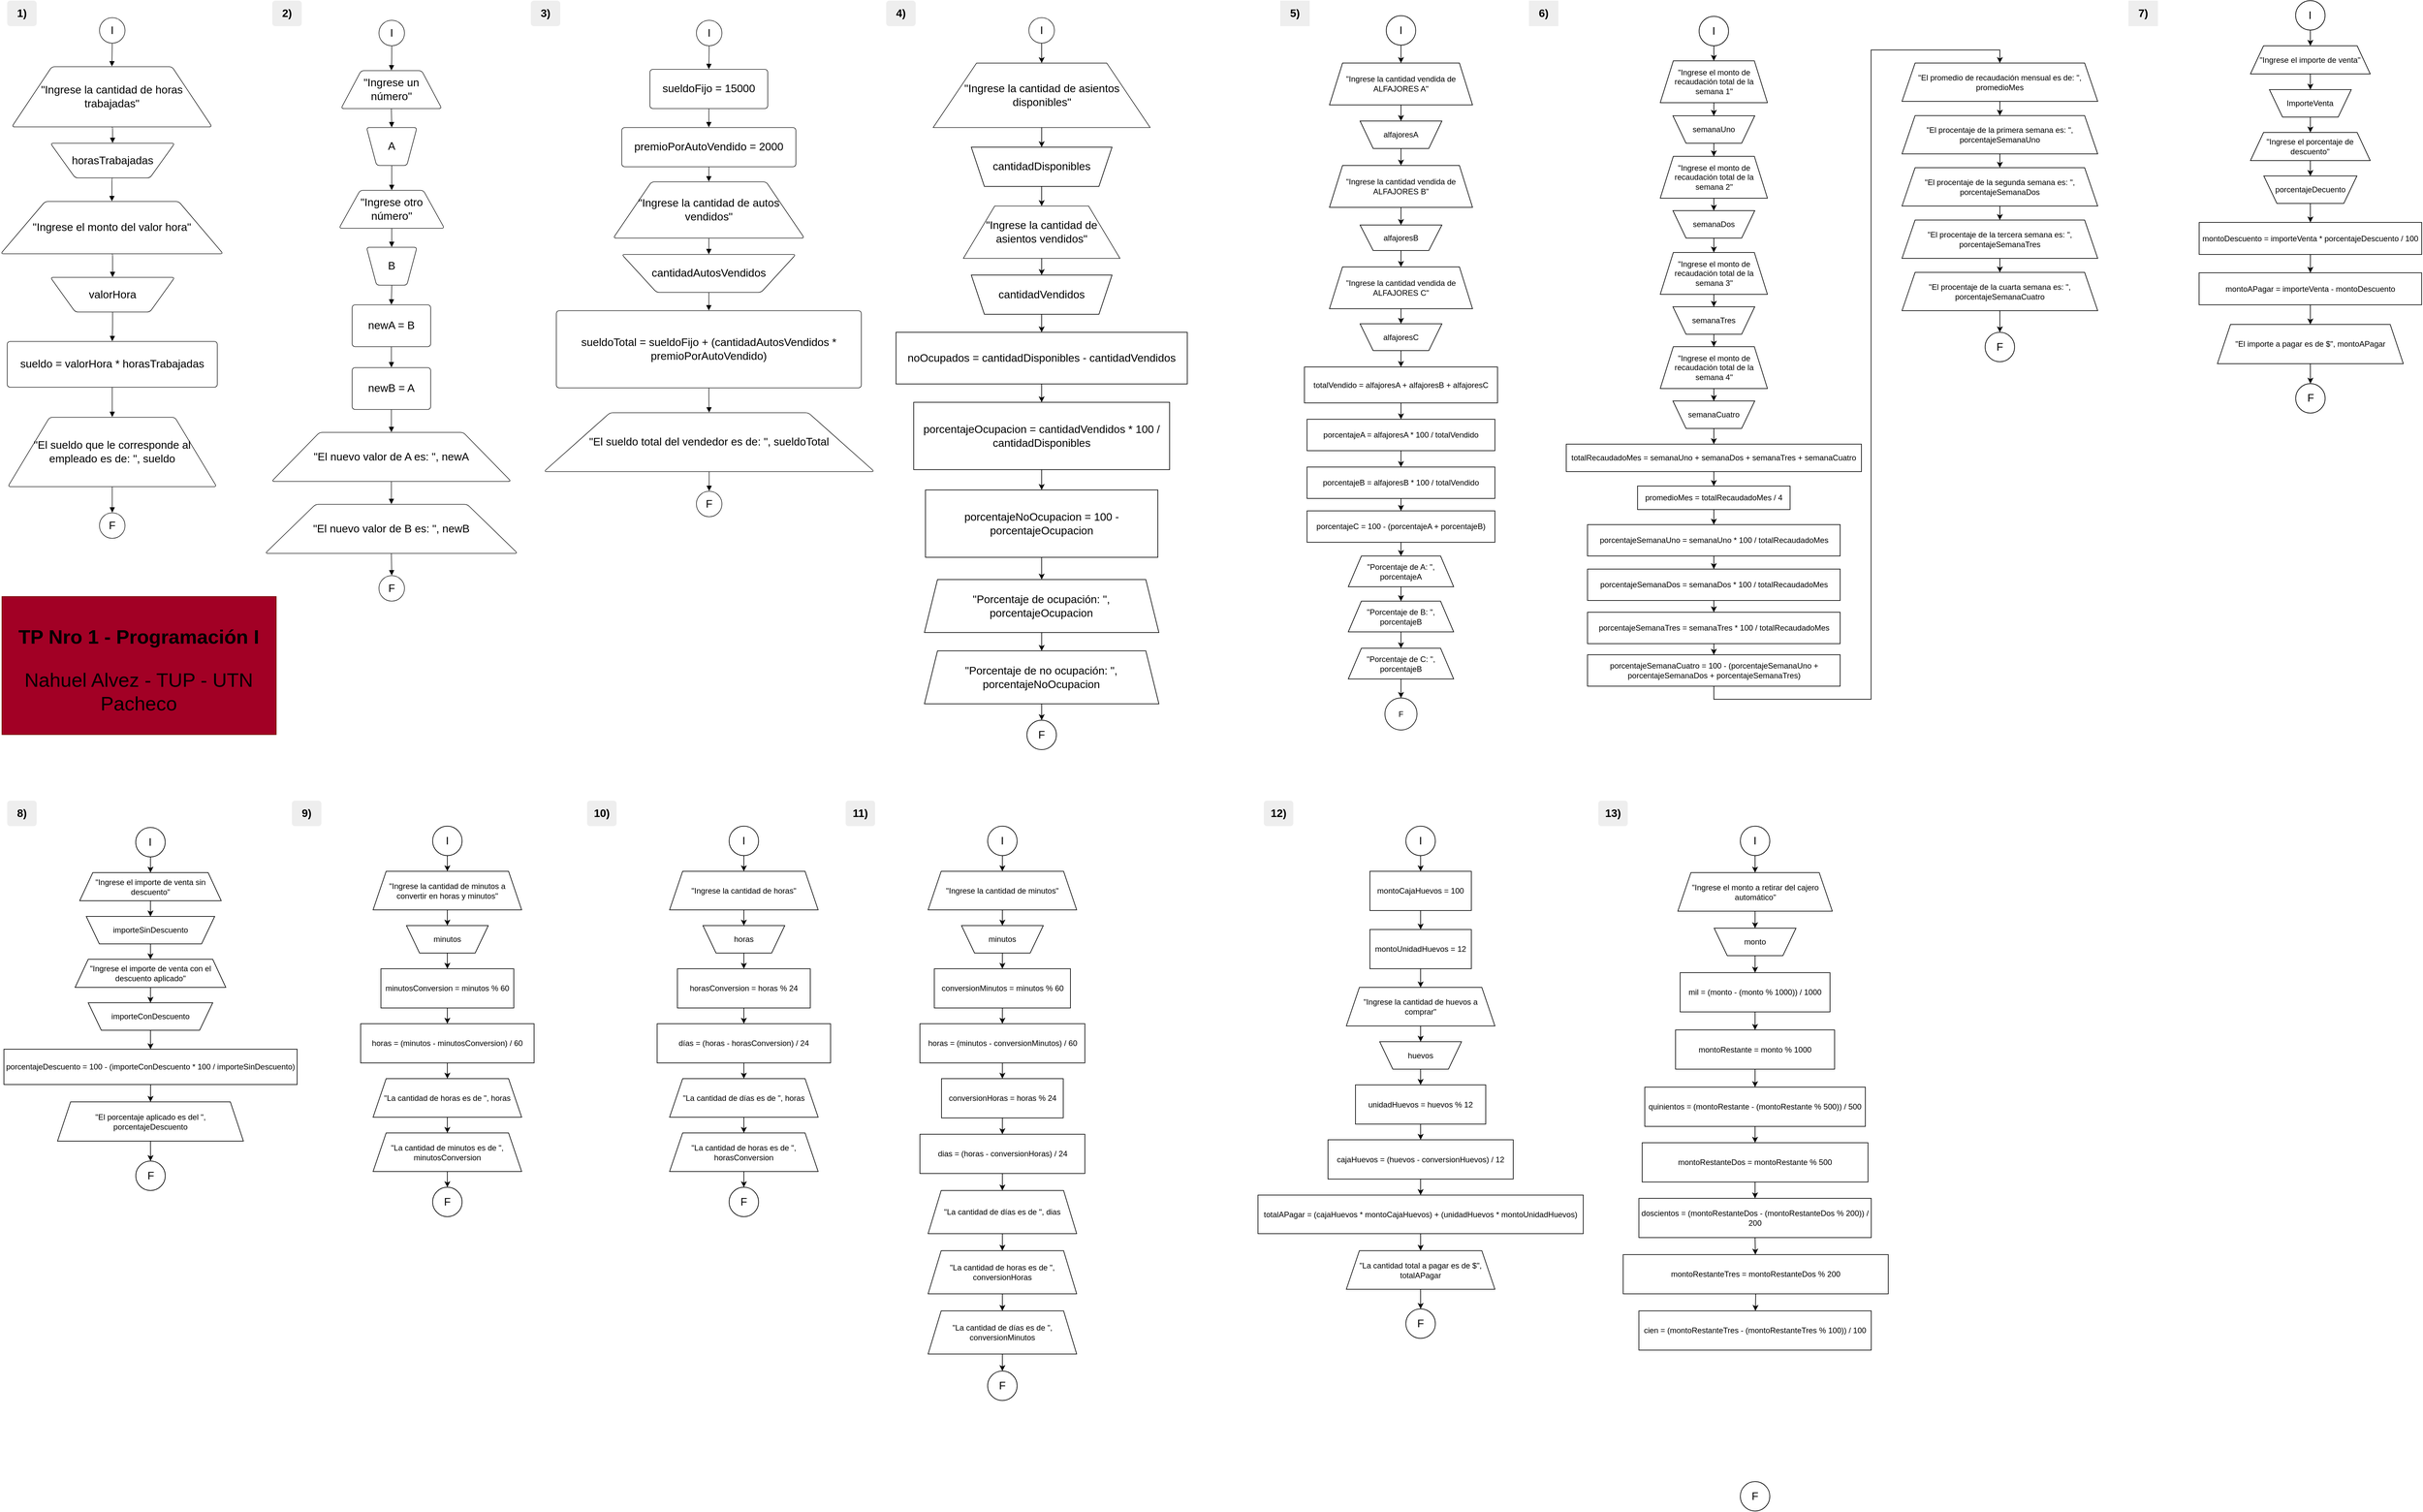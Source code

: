 <mxfile>
    <diagram id="42x2nOH-SCaOJn2GfkoF" name="Page-1">
        <mxGraphModel dx="2123" dy="1030" grid="0" gridSize="10" guides="1" tooltips="1" connect="1" arrows="1" fold="1" page="1" pageScale="1" pageWidth="1920" pageHeight="1200" math="0" shadow="0">
            <root>
                <mxCell id="0"/>
                <mxCell id="1" parent="0"/>
                <mxCell id="162" value="" style="rounded=0;whiteSpace=wrap;html=1;fontSize=30;fillColor=#a20025;fontColor=#ffffff;strokeColor=#6F0000;" vertex="1" parent="1">
                    <mxGeometry x="66" y="948" width="419" height="211" as="geometry"/>
                </mxCell>
                <UserObject label="I" lucidchartObjectId="cvz2gJF-U5E6" id="MBEcm7a6iqswmfyhpiFw-1">
                    <mxCell style="html=1;overflow=block;blockSpacing=1;whiteSpace=wrap;ellipse;fontSize=16.7;spacing=3.8;strokeOpacity=100;rounded=1;absoluteArcSize=1;arcSize=9;strokeWidth=0.8;fillColor=none;" parent="1" vertex="1">
                        <mxGeometry x="642" y="67" width="39" height="39" as="geometry"/>
                    </mxCell>
                </UserObject>
                <UserObject label="&quot;Ingrese un número&quot;" lucidchartObjectId="nvz2XC8rZMKO" id="MBEcm7a6iqswmfyhpiFw-2">
                    <mxCell style="html=1;overflow=block;blockSpacing=1;whiteSpace=wrap;shape=trapezoid;perimeter=trapezoidPerimeter;anchorPointDirection=0;flipV=1;fontSize=16.7;spacing=3.8;strokeOpacity=100;rounded=1;absoluteArcSize=1;arcSize=9;strokeWidth=0.8;direction=west;fillColor=none;" parent="1" vertex="1">
                        <mxGeometry x="584" y="144" width="154" height="58" as="geometry"/>
                    </mxCell>
                </UserObject>
                <UserObject label="" lucidchartObjectId="Bvz29Sg1vhUw" id="MBEcm7a6iqswmfyhpiFw-3">
                    <mxCell style="html=1;jettySize=18;whiteSpace=wrap;fontSize=13;strokeOpacity=100;strokeWidth=0.8;rounded=1;arcSize=12;edgeStyle=orthogonalEdgeStyle;startArrow=none;endArrow=block;endFill=1;exitX=0.5;exitY=1.01;exitPerimeter=0;entryX=0.5;entryY=1.006;entryPerimeter=0;fillColor=none;" parent="1" source="MBEcm7a6iqswmfyhpiFw-1" target="MBEcm7a6iqswmfyhpiFw-2" edge="1">
                        <mxGeometry width="100" height="100" relative="1" as="geometry">
                            <Array as="points"/>
                        </mxGeometry>
                    </mxCell>
                </UserObject>
                <UserObject label="A" lucidchartObjectId="bwz2ocgL6izW" id="MBEcm7a6iqswmfyhpiFw-4">
                    <mxCell style="html=1;overflow=block;blockSpacing=1;whiteSpace=wrap;shape=trapezoid;perimeter=trapezoidPerimeter;anchorPointDirection=0;flipV=1;fontSize=16.7;spacing=3.8;strokeOpacity=100;rounded=1;absoluteArcSize=1;arcSize=9;strokeWidth=0.8;fillColor=none;" parent="1" vertex="1">
                        <mxGeometry x="623" y="231" width="77" height="58" as="geometry"/>
                    </mxCell>
                </UserObject>
                <UserObject label="" lucidchartObjectId="wwz28kP~cnBi" id="MBEcm7a6iqswmfyhpiFw-5">
                    <mxCell style="html=1;jettySize=18;whiteSpace=wrap;fontSize=13;strokeOpacity=100;strokeWidth=0.8;rounded=1;arcSize=12;edgeStyle=orthogonalEdgeStyle;startArrow=none;endArrow=block;endFill=1;exitX=0.5;exitY=-0.006;exitPerimeter=0;entryX=0.5;entryY=1.006;entryPerimeter=0;fillColor=none;" parent="1" source="MBEcm7a6iqswmfyhpiFw-2" target="MBEcm7a6iqswmfyhpiFw-4" edge="1">
                        <mxGeometry width="100" height="100" relative="1" as="geometry">
                            <Array as="points"/>
                        </mxGeometry>
                    </mxCell>
                </UserObject>
                <UserObject label="" lucidchartObjectId="wwz2i85GWHMy" id="MBEcm7a6iqswmfyhpiFw-6">
                    <mxCell style="html=1;jettySize=18;whiteSpace=wrap;fontSize=13;strokeOpacity=100;strokeWidth=0.8;rounded=1;arcSize=12;edgeStyle=orthogonalEdgeStyle;startArrow=none;endArrow=block;endFill=1;exitX=0.5;exitY=-0.006;exitPerimeter=0;entryX=0.5;entryY=1.006;entryPerimeter=0;fillColor=none;" parent="1" source="MBEcm7a6iqswmfyhpiFw-4" target="MBEcm7a6iqswmfyhpiFw-7" edge="1">
                        <mxGeometry width="100" height="100" relative="1" as="geometry">
                            <Array as="points"/>
                        </mxGeometry>
                    </mxCell>
                </UserObject>
                <UserObject label="&quot;Ingrese otro número&quot;" lucidchartObjectId="Bwz2Q1siUwiB" id="MBEcm7a6iqswmfyhpiFw-7">
                    <mxCell style="html=1;overflow=block;blockSpacing=1;whiteSpace=wrap;shape=trapezoid;perimeter=trapezoidPerimeter;anchorPointDirection=0;flipV=1;fontSize=16.7;spacing=3.8;strokeOpacity=100;rounded=1;absoluteArcSize=1;arcSize=9;strokeWidth=0.8;direction=west;fillColor=none;" parent="1" vertex="1">
                        <mxGeometry x="581" y="327" width="161" height="58" as="geometry"/>
                    </mxCell>
                </UserObject>
                <UserObject label="B" lucidchartObjectId="Owz2hU3pB6x2" id="MBEcm7a6iqswmfyhpiFw-8">
                    <mxCell style="html=1;overflow=block;blockSpacing=1;whiteSpace=wrap;shape=trapezoid;perimeter=trapezoidPerimeter;anchorPointDirection=0;flipV=1;fontSize=16.7;spacing=3.8;strokeOpacity=100;rounded=1;absoluteArcSize=1;arcSize=9;strokeWidth=0.8;fillColor=none;" parent="1" vertex="1">
                        <mxGeometry x="623" y="414" width="77" height="58" as="geometry"/>
                    </mxCell>
                </UserObject>
                <UserObject label="" lucidchartObjectId="Swz2A~Zc-~4K" id="MBEcm7a6iqswmfyhpiFw-9">
                    <mxCell style="html=1;jettySize=18;whiteSpace=wrap;fontSize=13;strokeOpacity=100;strokeWidth=0.8;rounded=1;arcSize=12;edgeStyle=orthogonalEdgeStyle;startArrow=none;endArrow=block;endFill=1;exitX=0.5;exitY=-0.006;exitPerimeter=0;entryX=0.5;entryY=1.006;entryPerimeter=0;fillColor=none;" parent="1" source="MBEcm7a6iqswmfyhpiFw-7" target="MBEcm7a6iqswmfyhpiFw-8" edge="1">
                        <mxGeometry width="100" height="100" relative="1" as="geometry">
                            <Array as="points"/>
                        </mxGeometry>
                    </mxCell>
                </UserObject>
                <UserObject label="newA = B" lucidchartObjectId="GFz2ORVjjUEJ" id="MBEcm7a6iqswmfyhpiFw-10">
                    <mxCell style="html=1;overflow=block;blockSpacing=1;whiteSpace=wrap;fontSize=16.7;spacing=9;strokeOpacity=100;rounded=1;absoluteArcSize=1;arcSize=9;strokeWidth=0.8;fillColor=none;" parent="1" vertex="1">
                        <mxGeometry x="601" y="502" width="120" height="64" as="geometry"/>
                    </mxCell>
                </UserObject>
                <UserObject label="newB = A" lucidchartObjectId="QFz2X8VBtsIa" id="MBEcm7a6iqswmfyhpiFw-11">
                    <mxCell style="html=1;overflow=block;blockSpacing=1;whiteSpace=wrap;fontSize=16.7;spacing=9;strokeOpacity=100;rounded=1;absoluteArcSize=1;arcSize=9;strokeWidth=0.8;fillColor=none;" parent="1" vertex="1">
                        <mxGeometry x="601" y="598" width="120" height="64" as="geometry"/>
                    </mxCell>
                </UserObject>
                <UserObject label="" lucidchartObjectId="eGz23SfKLj9K" id="MBEcm7a6iqswmfyhpiFw-12">
                    <mxCell style="html=1;jettySize=18;whiteSpace=wrap;fontSize=13;strokeOpacity=100;strokeWidth=0.8;rounded=1;arcSize=12;edgeStyle=orthogonalEdgeStyle;startArrow=none;endArrow=block;endFill=1;exitX=0.5;exitY=-0.006;exitPerimeter=0;entryX=0.5;entryY=-0.006;entryPerimeter=0;fillColor=none;" parent="1" source="MBEcm7a6iqswmfyhpiFw-8" target="MBEcm7a6iqswmfyhpiFw-10" edge="1">
                        <mxGeometry width="100" height="100" relative="1" as="geometry">
                            <Array as="points"/>
                        </mxGeometry>
                    </mxCell>
                </UserObject>
                <UserObject label="" lucidchartObjectId="fGz2VDchSo77" id="MBEcm7a6iqswmfyhpiFw-13">
                    <mxCell style="html=1;jettySize=18;whiteSpace=wrap;fontSize=13;strokeOpacity=100;strokeWidth=0.8;rounded=1;arcSize=12;edgeStyle=orthogonalEdgeStyle;startArrow=none;endArrow=block;endFill=1;exitX=0.5;exitY=1.006;exitPerimeter=0;entryX=0.5;entryY=-0.006;entryPerimeter=0;fillColor=none;" parent="1" source="MBEcm7a6iqswmfyhpiFw-10" target="MBEcm7a6iqswmfyhpiFw-11" edge="1">
                        <mxGeometry width="100" height="100" relative="1" as="geometry">
                            <Array as="points"/>
                        </mxGeometry>
                    </mxCell>
                </UserObject>
                <UserObject label="&quot;El nuevo valor de A es: &quot;, newA" lucidchartObjectId="4Gz2lIqmwRM8" id="MBEcm7a6iqswmfyhpiFw-14">
                    <mxCell style="html=1;overflow=block;blockSpacing=1;whiteSpace=wrap;shape=trapezoid;perimeter=trapezoidPerimeter;anchorPointDirection=0;flipV=1;fontSize=16.7;spacing=3.8;strokeOpacity=100;rounded=1;absoluteArcSize=1;arcSize=9;strokeWidth=0.8;direction=west;fillColor=none;" parent="1" vertex="1">
                        <mxGeometry x="478" y="697" width="366" height="75" as="geometry"/>
                    </mxCell>
                </UserObject>
                <UserObject label="&quot;El nuevo valor de B es: &quot;, newB" lucidchartObjectId="vHz2r_s.u~rS" id="MBEcm7a6iqswmfyhpiFw-15">
                    <mxCell style="html=1;overflow=block;blockSpacing=1;whiteSpace=wrap;shape=trapezoid;perimeter=trapezoidPerimeter;anchorPointDirection=0;flipV=1;fontSize=16.7;spacing=3.8;strokeOpacity=100;rounded=1;absoluteArcSize=1;arcSize=9;strokeWidth=0.8;direction=west;fillColor=none;" parent="1" vertex="1">
                        <mxGeometry x="468" y="807" width="386" height="75" as="geometry"/>
                    </mxCell>
                </UserObject>
                <UserObject label="" lucidchartObjectId="VHz2VPX.2VQU" id="MBEcm7a6iqswmfyhpiFw-16">
                    <mxCell style="html=1;jettySize=18;whiteSpace=wrap;fontSize=13;strokeOpacity=100;strokeWidth=0.8;rounded=1;arcSize=12;edgeStyle=orthogonalEdgeStyle;startArrow=none;endArrow=block;endFill=1;exitX=0.5;exitY=1.006;exitPerimeter=0;entryX=0.5;entryY=1.005;entryPerimeter=0;fillColor=none;" parent="1" source="MBEcm7a6iqswmfyhpiFw-11" target="MBEcm7a6iqswmfyhpiFw-14" edge="1">
                        <mxGeometry width="100" height="100" relative="1" as="geometry">
                            <Array as="points"/>
                        </mxGeometry>
                    </mxCell>
                </UserObject>
                <UserObject label="" lucidchartObjectId="1Hz2GL5DbmUK" id="MBEcm7a6iqswmfyhpiFw-17">
                    <mxCell style="html=1;jettySize=18;whiteSpace=wrap;fontSize=13;strokeOpacity=100;strokeWidth=0.8;rounded=1;arcSize=12;edgeStyle=orthogonalEdgeStyle;startArrow=none;endArrow=block;endFill=1;exitX=0.5;exitY=-0.005;exitPerimeter=0;entryX=0.5;entryY=1.005;entryPerimeter=0;fillColor=none;" parent="1" source="MBEcm7a6iqswmfyhpiFw-14" target="MBEcm7a6iqswmfyhpiFw-15" edge="1">
                        <mxGeometry width="100" height="100" relative="1" as="geometry">
                            <Array as="points"/>
                        </mxGeometry>
                    </mxCell>
                </UserObject>
                <UserObject label="F" lucidchartObjectId="9Hz2Ew72xg~6" id="MBEcm7a6iqswmfyhpiFw-18">
                    <mxCell style="html=1;overflow=block;blockSpacing=1;whiteSpace=wrap;ellipse;fontSize=16.7;spacing=3.8;strokeOpacity=100;rounded=1;absoluteArcSize=1;arcSize=9;strokeWidth=0.8;fillColor=none;" parent="1" vertex="1">
                        <mxGeometry x="642" y="916" width="39" height="39" as="geometry"/>
                    </mxCell>
                </UserObject>
                <UserObject label="" lucidchartObjectId="aIz2F8neAQ9K" id="MBEcm7a6iqswmfyhpiFw-19">
                    <mxCell style="html=1;jettySize=18;whiteSpace=wrap;fontSize=13;strokeOpacity=100;strokeWidth=0.8;rounded=1;arcSize=12;edgeStyle=orthogonalEdgeStyle;startArrow=none;endArrow=block;endFill=1;exitX=0.5;exitY=-0.005;exitPerimeter=0;entryX=0.5;entryY=-0.01;entryPerimeter=0;fillColor=none;" parent="1" source="MBEcm7a6iqswmfyhpiFw-15" target="MBEcm7a6iqswmfyhpiFw-18" edge="1">
                        <mxGeometry width="100" height="100" relative="1" as="geometry">
                            <Array as="points"/>
                        </mxGeometry>
                    </mxCell>
                </UserObject>
                <UserObject label="2)" lucidchartObjectId="vIz2Y8cUTemB" id="MBEcm7a6iqswmfyhpiFw-20">
                    <mxCell style="html=1;overflow=block;blockSpacing=1;whiteSpace=wrap;fontSize=16.7;fontStyle=1;spacing=3.8;strokeOpacity=0;fillOpacity=100;rounded=1;absoluteArcSize=1;arcSize=9;fillColor=#eeeeee;strokeWidth=0.8;strokeColor=#36393d;fontColor=#000000;" parent="1" vertex="1">
                        <mxGeometry x="479" y="37" width="45" height="39" as="geometry"/>
                    </mxCell>
                </UserObject>
                <UserObject label="&lt;font color=&quot;#000000&quot;&gt;1)&lt;/font&gt;" lucidchartObjectId="nJz2FS3Vk8pQ" id="MBEcm7a6iqswmfyhpiFw-21">
                    <mxCell style="html=1;overflow=block;blockSpacing=1;whiteSpace=wrap;fontSize=16.7;fontStyle=1;spacing=3.8;strokeOpacity=0;fillOpacity=100;rounded=1;absoluteArcSize=1;arcSize=9;fillColor=#eeeeee;strokeWidth=0.8;sketch=0;strokeColor=#36393d;" parent="1" vertex="1">
                        <mxGeometry x="74" y="37" width="45" height="39" as="geometry"/>
                    </mxCell>
                </UserObject>
                <UserObject label="I" lucidchartObjectId="xJz2ayTAY_dk" id="MBEcm7a6iqswmfyhpiFw-22">
                    <mxCell style="html=1;overflow=block;blockSpacing=1;whiteSpace=wrap;ellipse;fontSize=16.7;spacing=3.8;strokeOpacity=100;rounded=1;absoluteArcSize=1;arcSize=9;strokeWidth=0.8;fillColor=none;" parent="1" vertex="1">
                        <mxGeometry x="215" y="63" width="39" height="39" as="geometry"/>
                    </mxCell>
                </UserObject>
                <UserObject label="&quot;Ingrese la cantidad de horas trabajadas&quot;" lucidchartObjectId="RJz2UatKy.kw" id="MBEcm7a6iqswmfyhpiFw-23">
                    <mxCell style="html=1;overflow=block;blockSpacing=1;whiteSpace=wrap;shape=trapezoid;perimeter=trapezoidPerimeter;anchorPointDirection=0;flipV=1;fontSize=16.7;spacing=3.8;strokeOpacity=100;rounded=1;absoluteArcSize=1;arcSize=9;strokeWidth=0.8;shadow=0;expand=1;fillOpacity=100;noLabel=0;direction=west;fillColor=none;" parent="1" vertex="1">
                        <mxGeometry x="81" y="138" width="306" height="92" as="geometry"/>
                    </mxCell>
                </UserObject>
                <UserObject label="horasTrabajadas" lucidchartObjectId="sKz2tOlFhEny" id="MBEcm7a6iqswmfyhpiFw-24">
                    <mxCell style="html=1;overflow=block;blockSpacing=1;whiteSpace=wrap;shape=trapezoid;perimeter=trapezoidPerimeter;anchorPointDirection=0;flipV=1;fontSize=16.7;spacing=3.8;strokeOpacity=100;rounded=1;absoluteArcSize=1;arcSize=9;strokeWidth=0.8;fillColor=none;" parent="1" vertex="1">
                        <mxGeometry x="140" y="255" width="190" height="53" as="geometry"/>
                    </mxCell>
                </UserObject>
                <UserObject label="&quot;Ingrese el monto del valor hora&quot;" lucidchartObjectId="TKz21Wmr3lkM" id="MBEcm7a6iqswmfyhpiFw-25">
                    <mxCell style="html=1;overflow=block;blockSpacing=1;whiteSpace=wrap;shape=trapezoid;perimeter=trapezoidPerimeter;anchorPointDirection=0;flipV=1;fontSize=16.7;spacing=3.8;strokeOpacity=100;rounded=1;absoluteArcSize=1;arcSize=9;strokeWidth=0.8;direction=west;fillColor=none;" parent="1" vertex="1">
                        <mxGeometry x="64" y="344" width="340" height="80" as="geometry"/>
                    </mxCell>
                </UserObject>
                <UserObject label="valorHora" lucidchartObjectId="6Kz2bZgcw_Ec" id="MBEcm7a6iqswmfyhpiFw-26">
                    <mxCell style="html=1;overflow=block;blockSpacing=1;whiteSpace=wrap;shape=trapezoid;perimeter=trapezoidPerimeter;anchorPointDirection=0;flipV=1;fontSize=16.7;spacing=3.8;strokeOpacity=100;rounded=1;absoluteArcSize=1;arcSize=9;strokeWidth=0.8;fillColor=none;" parent="1" vertex="1">
                        <mxGeometry x="140" y="460" width="190" height="53" as="geometry"/>
                    </mxCell>
                </UserObject>
                <UserObject label="sueldo = valorHora * horasTrabajadas" lucidchartObjectId="cLz2dLCEHPfR" id="MBEcm7a6iqswmfyhpiFw-27">
                    <mxCell style="html=1;overflow=block;blockSpacing=1;whiteSpace=wrap;fontSize=16.7;spacing=9;strokeOpacity=100;rounded=1;absoluteArcSize=1;arcSize=9;strokeWidth=0.8;fillColor=none;" parent="1" vertex="1">
                        <mxGeometry x="74" y="558" width="321" height="70" as="geometry"/>
                    </mxCell>
                </UserObject>
                <UserObject label="" lucidchartObjectId="6Lz2unZ7ZpWQ" id="MBEcm7a6iqswmfyhpiFw-28">
                    <mxCell style="html=1;jettySize=18;whiteSpace=wrap;fontSize=13;strokeOpacity=100;strokeWidth=0.8;rounded=1;arcSize=12;edgeStyle=orthogonalEdgeStyle;startArrow=none;endArrow=block;endFill=1;exitX=0.5;exitY=-0.005;exitPerimeter=0;entryX=0.5;entryY=1.007;entryPerimeter=0;fillColor=none;" parent="1" source="MBEcm7a6iqswmfyhpiFw-23" target="MBEcm7a6iqswmfyhpiFw-24" edge="1">
                        <mxGeometry width="100" height="100" relative="1" as="geometry">
                            <Array as="points"/>
                        </mxGeometry>
                    </mxCell>
                </UserObject>
                <UserObject label="" lucidchartObjectId="9Lz2qHkRTxmi" id="MBEcm7a6iqswmfyhpiFw-29">
                    <mxCell style="html=1;jettySize=18;whiteSpace=wrap;fontSize=13;strokeOpacity=100;strokeWidth=0.8;rounded=1;arcSize=12;edgeStyle=orthogonalEdgeStyle;startArrow=none;endArrow=block;endFill=1;exitX=0.5;exitY=-0.007;exitPerimeter=0;entryX=0.5;entryY=1.005;entryPerimeter=0;fillColor=none;" parent="1" source="MBEcm7a6iqswmfyhpiFw-24" target="MBEcm7a6iqswmfyhpiFw-25" edge="1">
                        <mxGeometry width="100" height="100" relative="1" as="geometry">
                            <Array as="points"/>
                        </mxGeometry>
                    </mxCell>
                </UserObject>
                <UserObject label="" lucidchartObjectId="-Lz2E_itap-U" id="MBEcm7a6iqswmfyhpiFw-30">
                    <mxCell style="html=1;jettySize=18;whiteSpace=wrap;fontSize=13;strokeOpacity=100;strokeWidth=0.8;rounded=1;arcSize=12;edgeStyle=orthogonalEdgeStyle;startArrow=none;endArrow=block;endFill=1;exitX=0.5;exitY=-0.005;exitPerimeter=0;entryX=0.5;entryY=1.007;entryPerimeter=0;fillColor=none;" parent="1" source="MBEcm7a6iqswmfyhpiFw-25" target="MBEcm7a6iqswmfyhpiFw-26" edge="1">
                        <mxGeometry width="100" height="100" relative="1" as="geometry">
                            <Array as="points"/>
                        </mxGeometry>
                    </mxCell>
                </UserObject>
                <UserObject label="" lucidchartObjectId="~Lz27C~O_TAn" id="MBEcm7a6iqswmfyhpiFw-31">
                    <mxCell style="html=1;jettySize=18;whiteSpace=wrap;fontSize=13;strokeOpacity=100;strokeWidth=0.8;rounded=1;arcSize=12;edgeStyle=orthogonalEdgeStyle;startArrow=none;endArrow=block;endFill=1;exitX=0.5;exitY=-0.007;exitPerimeter=0;entryX=0.5;entryY=-0.005;entryPerimeter=0;fillColor=none;" parent="1" source="MBEcm7a6iqswmfyhpiFw-26" target="MBEcm7a6iqswmfyhpiFw-27" edge="1">
                        <mxGeometry width="100" height="100" relative="1" as="geometry">
                            <Array as="points"/>
                        </mxGeometry>
                    </mxCell>
                </UserObject>
                <UserObject label="" lucidchartObjectId="kMz2HOOgEQJD" id="MBEcm7a6iqswmfyhpiFw-32">
                    <mxCell style="html=1;jettySize=18;whiteSpace=wrap;fontSize=13;strokeOpacity=100;strokeWidth=0.8;rounded=1;arcSize=12;edgeStyle=orthogonalEdgeStyle;startArrow=none;endArrow=block;endFill=1;exitX=0.5;exitY=1.01;exitPerimeter=0;entryX=0.5;entryY=1.005;entryPerimeter=0;fillColor=none;" parent="1" source="MBEcm7a6iqswmfyhpiFw-22" target="MBEcm7a6iqswmfyhpiFw-23" edge="1">
                        <mxGeometry width="100" height="100" relative="1" as="geometry">
                            <Array as="points"/>
                        </mxGeometry>
                    </mxCell>
                </UserObject>
                <UserObject label="&quot;El sueldo que le corresponde al empleado es de: &quot;, sueldo" lucidchartObjectId="EMz24yNW8C1N" id="MBEcm7a6iqswmfyhpiFw-33">
                    <mxCell style="html=1;overflow=block;blockSpacing=1;whiteSpace=wrap;shape=trapezoid;perimeter=trapezoidPerimeter;anchorPointDirection=0;flipV=1;fontSize=16.7;spacing=3.8;strokeOpacity=100;rounded=1;absoluteArcSize=1;arcSize=9;strokeWidth=0.8;direction=west;labelPadding=0;metaEdit=0;shadow=0;sketch=0;fillColor=none;" parent="1" vertex="1">
                        <mxGeometry x="75" y="674" width="319" height="106" as="geometry"/>
                    </mxCell>
                </UserObject>
                <UserObject label="" lucidchartObjectId="7Mz2GyPxLTfY" id="MBEcm7a6iqswmfyhpiFw-34">
                    <mxCell style="html=1;jettySize=18;whiteSpace=wrap;fontSize=13;strokeOpacity=100;strokeWidth=0.8;rounded=1;arcSize=12;edgeStyle=orthogonalEdgeStyle;startArrow=none;endArrow=block;endFill=1;exitX=0.5;exitY=1.005;exitPerimeter=0;entryX=0.5;entryY=1.005;entryPerimeter=0;fillColor=none;" parent="1" source="MBEcm7a6iqswmfyhpiFw-27" target="MBEcm7a6iqswmfyhpiFw-33" edge="1">
                        <mxGeometry width="100" height="100" relative="1" as="geometry">
                            <Array as="points"/>
                        </mxGeometry>
                    </mxCell>
                </UserObject>
                <UserObject label="3)" lucidchartObjectId="jNz2pfY5zjdN" id="MBEcm7a6iqswmfyhpiFw-35">
                    <mxCell style="html=1;overflow=block;blockSpacing=1;whiteSpace=wrap;fontSize=16.7;fontStyle=1;spacing=3.8;strokeOpacity=0;fillOpacity=100;rounded=1;absoluteArcSize=1;arcSize=9;fillColor=#eeeeee;strokeWidth=0.8;strokeColor=#36393d;fontColor=#000000;" parent="1" vertex="1">
                        <mxGeometry x="874" y="37" width="45" height="39" as="geometry"/>
                    </mxCell>
                </UserObject>
                <UserObject label="I" lucidchartObjectId="ANz2Vwc_Z9QB" id="MBEcm7a6iqswmfyhpiFw-36">
                    <mxCell style="html=1;overflow=block;blockSpacing=1;whiteSpace=wrap;ellipse;fontSize=16.7;spacing=3.8;strokeOpacity=100;rounded=1;absoluteArcSize=1;arcSize=9;strokeWidth=0.8;fillColor=none;" parent="1" vertex="1">
                        <mxGeometry x="1127" y="67" width="39" height="39" as="geometry"/>
                    </mxCell>
                </UserObject>
                <UserObject label="sueldoFijo = 15000" lucidchartObjectId="sOz2ZedWcEBf" id="MBEcm7a6iqswmfyhpiFw-37">
                    <mxCell style="html=1;overflow=block;blockSpacing=1;whiteSpace=wrap;fontSize=16.7;spacing=9;strokeOpacity=100;rounded=1;absoluteArcSize=1;arcSize=9;strokeWidth=0.8;fillColor=none;" parent="1" vertex="1">
                        <mxGeometry x="1056" y="142" width="180" height="60" as="geometry"/>
                    </mxCell>
                </UserObject>
                <UserObject label="" lucidchartObjectId="1Oz2FY9fS_Xq" id="MBEcm7a6iqswmfyhpiFw-38">
                    <mxCell style="html=1;jettySize=18;whiteSpace=wrap;fontSize=13;strokeOpacity=100;strokeWidth=0.8;rounded=1;arcSize=12;edgeStyle=orthogonalEdgeStyle;startArrow=none;endArrow=block;endFill=1;exitX=0.5;exitY=1.01;exitPerimeter=0;entryX=0.5;entryY=-0.006;entryPerimeter=0;fillColor=none;" parent="1" source="MBEcm7a6iqswmfyhpiFw-36" target="MBEcm7a6iqswmfyhpiFw-37" edge="1">
                        <mxGeometry width="100" height="100" relative="1" as="geometry">
                            <Array as="points"/>
                        </mxGeometry>
                    </mxCell>
                </UserObject>
                <UserObject label="premioPorAutoVendido = 2000" lucidchartObjectId="bPz2bOZtEY8A" id="MBEcm7a6iqswmfyhpiFw-39">
                    <mxCell style="html=1;overflow=block;blockSpacing=1;whiteSpace=wrap;fontSize=16.7;spacing=9;strokeOpacity=100;rounded=1;absoluteArcSize=1;arcSize=9;strokeWidth=0.8;fillColor=none;" parent="1" vertex="1">
                        <mxGeometry x="1013" y="231" width="266" height="60" as="geometry"/>
                    </mxCell>
                </UserObject>
                <UserObject label="" lucidchartObjectId="HPz2IplzK90z" id="MBEcm7a6iqswmfyhpiFw-40">
                    <mxCell style="html=1;jettySize=18;whiteSpace=wrap;fontSize=13;strokeOpacity=100;strokeWidth=0.8;rounded=1;arcSize=12;edgeStyle=orthogonalEdgeStyle;startArrow=none;endArrow=block;endFill=1;exitX=0.5;exitY=1.006;exitPerimeter=0;entryX=0.5;entryY=-0.006;entryPerimeter=0;fillColor=none;" parent="1" source="MBEcm7a6iqswmfyhpiFw-37" target="MBEcm7a6iqswmfyhpiFw-39" edge="1">
                        <mxGeometry width="100" height="100" relative="1" as="geometry">
                            <Array as="points"/>
                        </mxGeometry>
                    </mxCell>
                </UserObject>
                <UserObject label="&quot;Ingrese la cantidad de autos vendidos&quot;" lucidchartObjectId="RPz2.Q-Whqlh" id="MBEcm7a6iqswmfyhpiFw-41">
                    <mxCell style="html=1;overflow=block;blockSpacing=1;whiteSpace=wrap;shape=trapezoid;perimeter=trapezoidPerimeter;anchorPointDirection=0;flipV=1;fontSize=16.7;spacing=3.8;strokeOpacity=100;rounded=1;absoluteArcSize=1;arcSize=9;strokeWidth=0.8;direction=west;fillColor=none;" parent="1" vertex="1">
                        <mxGeometry x="1000" y="314" width="292" height="86" as="geometry"/>
                    </mxCell>
                </UserObject>
                <UserObject label="cantidadAutosVendidos" lucidchartObjectId="RPz28uGjj~8f" id="MBEcm7a6iqswmfyhpiFw-42">
                    <mxCell style="html=1;overflow=block;blockSpacing=1;whiteSpace=wrap;shape=trapezoid;perimeter=trapezoidPerimeter;anchorPointDirection=0;flipV=1;fontSize=16.7;spacing=3.8;strokeOpacity=100;rounded=1;absoluteArcSize=1;arcSize=9;strokeWidth=0.8;fillColor=none;" parent="1" vertex="1">
                        <mxGeometry x="1013" y="425" width="266" height="58" as="geometry"/>
                    </mxCell>
                </UserObject>
                <UserObject label="" lucidchartObjectId="RPz2ko-i6-Sg" id="MBEcm7a6iqswmfyhpiFw-43">
                    <mxCell style="html=1;jettySize=18;whiteSpace=wrap;fontSize=13;strokeOpacity=100;strokeWidth=0.8;rounded=1;arcSize=12;edgeStyle=orthogonalEdgeStyle;startArrow=none;endArrow=block;endFill=1;exitX=0.5;exitY=-0.006;exitPerimeter=0;entryX=0.5;entryY=1.006;entryPerimeter=0;fillColor=none;" parent="1" source="MBEcm7a6iqswmfyhpiFw-41" target="MBEcm7a6iqswmfyhpiFw-42" edge="1">
                        <mxGeometry width="100" height="100" relative="1" as="geometry">
                            <Array as="points"/>
                        </mxGeometry>
                    </mxCell>
                </UserObject>
                <UserObject label="" lucidchartObjectId="uQz2KdpME5.J" id="MBEcm7a6iqswmfyhpiFw-44">
                    <mxCell style="html=1;jettySize=18;whiteSpace=wrap;fontSize=13;strokeOpacity=100;strokeWidth=0.8;rounded=1;arcSize=12;edgeStyle=orthogonalEdgeStyle;startArrow=none;endArrow=block;endFill=1;exitX=0.5;exitY=1.006;exitPerimeter=0;entryX=0.5;entryY=1.006;entryPerimeter=0;fillColor=none;" parent="1" source="MBEcm7a6iqswmfyhpiFw-39" target="MBEcm7a6iqswmfyhpiFw-41" edge="1">
                        <mxGeometry width="100" height="100" relative="1" as="geometry">
                            <Array as="points"/>
                        </mxGeometry>
                    </mxCell>
                </UserObject>
                <UserObject label="sueldoTotal = sueldoFijo + (cantidadAutosVendidos * premioPorAutoVendido)" lucidchartObjectId="~Qz2FM_85RRL" id="MBEcm7a6iqswmfyhpiFw-45">
                    <mxCell style="html=1;overflow=block;blockSpacing=1;whiteSpace=wrap;fontSize=16.7;spacing=9;strokeOpacity=100;rounded=1;absoluteArcSize=1;arcSize=9;strokeWidth=0.8;fillColor=none;" parent="1" vertex="1">
                        <mxGeometry x="913" y="511" width="466" height="118" as="geometry"/>
                    </mxCell>
                </UserObject>
                <UserObject label="" lucidchartObjectId="4Rz2PiEg.fQA" id="MBEcm7a6iqswmfyhpiFw-46">
                    <mxCell style="html=1;jettySize=18;whiteSpace=wrap;fontSize=13;strokeOpacity=100;strokeWidth=0.8;rounded=1;arcSize=12;edgeStyle=orthogonalEdgeStyle;startArrow=none;endArrow=block;endFill=1;exitX=0.5;exitY=-0.006;exitPerimeter=0;entryX=0.5;entryY=-0.003;entryPerimeter=0;fillColor=none;" parent="1" source="MBEcm7a6iqswmfyhpiFw-42" target="MBEcm7a6iqswmfyhpiFw-45" edge="1">
                        <mxGeometry width="100" height="100" relative="1" as="geometry">
                            <Array as="points"/>
                        </mxGeometry>
                    </mxCell>
                </UserObject>
                <UserObject label="&quot;El sueldo total del vendedor es de: &quot;, sueldoTotal" lucidchartObjectId="SSz2DDg5QypF" id="MBEcm7a6iqswmfyhpiFw-47">
                    <mxCell style="html=1;overflow=block;blockSpacing=1;whiteSpace=wrap;shape=trapezoid;perimeter=trapezoidPerimeter;anchorPointDirection=0;flipV=1;fontSize=16.7;spacing=3.8;strokeOpacity=100;rounded=1;absoluteArcSize=1;arcSize=9;strokeWidth=0.8;direction=west;fillColor=none;" parent="1" vertex="1">
                        <mxGeometry x="894" y="667" width="505" height="90" as="geometry"/>
                    </mxCell>
                </UserObject>
                <UserObject label="" lucidchartObjectId="vTz2aM2N2GcT" id="MBEcm7a6iqswmfyhpiFw-48">
                    <mxCell style="html=1;jettySize=18;whiteSpace=wrap;fontSize=13;strokeOpacity=100;strokeWidth=0.8;rounded=1;arcSize=12;edgeStyle=orthogonalEdgeStyle;startArrow=none;endArrow=block;endFill=1;exitX=0.5;exitY=1.003;exitPerimeter=0;entryX=0.5;entryY=1.004;entryPerimeter=0;fillColor=none;" parent="1" source="MBEcm7a6iqswmfyhpiFw-45" target="MBEcm7a6iqswmfyhpiFw-47" edge="1">
                        <mxGeometry width="100" height="100" relative="1" as="geometry">
                            <Array as="points"/>
                        </mxGeometry>
                    </mxCell>
                </UserObject>
                <UserObject label="F" lucidchartObjectId="aUz2wOBtIh75" id="MBEcm7a6iqswmfyhpiFw-49">
                    <mxCell style="html=1;overflow=block;blockSpacing=1;whiteSpace=wrap;ellipse;fontSize=16.7;spacing=3.8;strokeOpacity=100;rounded=1;absoluteArcSize=1;arcSize=9;strokeWidth=0.8;fillColor=none;" parent="1" vertex="1">
                        <mxGeometry x="215" y="820" width="39" height="39" as="geometry"/>
                    </mxCell>
                </UserObject>
                <UserObject label="F" lucidchartObjectId="dUz2ZRtFeJ2u" id="MBEcm7a6iqswmfyhpiFw-50">
                    <mxCell style="html=1;overflow=block;blockSpacing=1;whiteSpace=wrap;ellipse;fontSize=16.7;spacing=3.8;strokeOpacity=100;rounded=1;absoluteArcSize=1;arcSize=9;strokeWidth=0.8;fillColor=none;" parent="1" vertex="1">
                        <mxGeometry x="1127" y="787" width="39" height="39" as="geometry"/>
                    </mxCell>
                </UserObject>
                <UserObject label="" lucidchartObjectId="iUz2Re2aMjMH" id="MBEcm7a6iqswmfyhpiFw-51">
                    <mxCell style="html=1;jettySize=18;whiteSpace=wrap;fontSize=13;strokeOpacity=100;strokeWidth=0.8;rounded=1;arcSize=12;edgeStyle=orthogonalEdgeStyle;startArrow=none;endArrow=block;endFill=1;exitX=0.5;exitY=-0.005;exitPerimeter=0;entryX=0.5;entryY=-0.01;entryPerimeter=0;fillColor=none;" parent="1" source="MBEcm7a6iqswmfyhpiFw-33" target="MBEcm7a6iqswmfyhpiFw-49" edge="1">
                        <mxGeometry width="100" height="100" relative="1" as="geometry">
                            <Array as="points"/>
                        </mxGeometry>
                    </mxCell>
                </UserObject>
                <UserObject label="" lucidchartObjectId="kUz2IntB3KCa" id="MBEcm7a6iqswmfyhpiFw-52">
                    <mxCell style="html=1;jettySize=18;whiteSpace=wrap;fontSize=13;strokeOpacity=100;strokeWidth=0.8;rounded=1;arcSize=12;edgeStyle=orthogonalEdgeStyle;startArrow=none;endArrow=block;endFill=1;exitX=0.5;exitY=-0.004;exitPerimeter=0;entryX=0.5;entryY=-0.01;entryPerimeter=0;fillColor=none;" parent="1" source="MBEcm7a6iqswmfyhpiFw-47" target="MBEcm7a6iqswmfyhpiFw-50" edge="1">
                        <mxGeometry width="100" height="100" relative="1" as="geometry">
                            <Array as="points"/>
                        </mxGeometry>
                    </mxCell>
                </UserObject>
                <mxCell id="MBEcm7a6iqswmfyhpiFw-63" value="" style="edgeStyle=orthogonalEdgeStyle;curved=0;rounded=1;sketch=0;orthogonalLoop=1;jettySize=auto;html=1;fillColor=none;" parent="1" source="MBEcm7a6iqswmfyhpiFw-53" target="MBEcm7a6iqswmfyhpiFw-62" edge="1">
                    <mxGeometry relative="1" as="geometry"/>
                </mxCell>
                <UserObject label="I" lucidchartObjectId="NjA2taPWawUD" id="MBEcm7a6iqswmfyhpiFw-53">
                    <mxCell style="html=1;overflow=block;blockSpacing=1;whiteSpace=wrap;ellipse;fontSize=16.7;spacing=3.8;strokeOpacity=100;rounded=1;absoluteArcSize=1;arcSize=9;strokeWidth=0.8;fillColor=none;" parent="1" vertex="1">
                        <mxGeometry x="1635" y="63" width="39" height="39" as="geometry"/>
                    </mxCell>
                </UserObject>
                <UserObject label="4)" lucidchartObjectId="jNz2pfY5zjdN" id="MBEcm7a6iqswmfyhpiFw-61">
                    <mxCell style="html=1;overflow=block;blockSpacing=1;whiteSpace=wrap;fontSize=16.7;fontStyle=1;spacing=3.8;strokeOpacity=0;fillOpacity=100;rounded=1;absoluteArcSize=1;arcSize=9;fillColor=#eeeeee;strokeWidth=0.8;strokeColor=#36393d;fontColor=#000000;" parent="1" vertex="1">
                        <mxGeometry x="1417" y="37" width="45" height="39" as="geometry"/>
                    </mxCell>
                </UserObject>
                <mxCell id="MBEcm7a6iqswmfyhpiFw-67" value="" style="edgeStyle=orthogonalEdgeStyle;curved=0;rounded=1;sketch=0;orthogonalLoop=1;jettySize=auto;html=1;fontSize=16.7;fillColor=none;" parent="1" source="MBEcm7a6iqswmfyhpiFw-62" target="MBEcm7a6iqswmfyhpiFw-64" edge="1">
                    <mxGeometry relative="1" as="geometry"/>
                </mxCell>
                <UserObject label="&quot;Ingrese la cantidad de asientos disponibles&quot;" lucidchartObjectId="RPz2.Q-Whqlh" id="MBEcm7a6iqswmfyhpiFw-62">
                    <mxCell style="html=1;overflow=visible;blockSpacing=1;whiteSpace=wrap;shape=trapezoid;perimeter=trapezoidPerimeter;anchorPointDirection=0;flipV=1;fontSize=16.7;spacing=3.8;strokeOpacity=100;rounded=0;absoluteArcSize=1;arcSize=9;strokeWidth=0.8;direction=west;fillColor=none;" parent="1" vertex="1">
                        <mxGeometry x="1488.75" y="132.42" width="331.5" height="98.58" as="geometry"/>
                    </mxCell>
                </UserObject>
                <mxCell id="MBEcm7a6iqswmfyhpiFw-69" value="" style="edgeStyle=orthogonalEdgeStyle;curved=0;rounded=1;sketch=0;orthogonalLoop=1;jettySize=auto;html=1;fontSize=16.7;fillColor=none;" parent="1" source="MBEcm7a6iqswmfyhpiFw-64" target="MBEcm7a6iqswmfyhpiFw-68" edge="1">
                    <mxGeometry relative="1" as="geometry"/>
                </mxCell>
                <mxCell id="MBEcm7a6iqswmfyhpiFw-64" value="cantidadDisponibles" style="shape=trapezoid;perimeter=trapezoidPerimeter;whiteSpace=wrap;html=1;fixedSize=1;rounded=0;shadow=0;sketch=0;direction=west;overflow=visible;fontSize=16.7;fillColor=none;" parent="1" vertex="1">
                    <mxGeometry x="1547" y="261" width="215" height="60" as="geometry"/>
                </mxCell>
                <mxCell id="MBEcm7a6iqswmfyhpiFw-71" value="" style="edgeStyle=orthogonalEdgeStyle;curved=0;rounded=1;sketch=0;orthogonalLoop=1;jettySize=auto;html=1;fontSize=16.7;fillColor=none;" parent="1" source="MBEcm7a6iqswmfyhpiFw-68" target="MBEcm7a6iqswmfyhpiFw-70" edge="1">
                    <mxGeometry relative="1" as="geometry"/>
                </mxCell>
                <UserObject label="&quot;Ingrese la cantidad de asientos vendidos&quot;" lucidchartObjectId="RPz2.Q-Whqlh" id="MBEcm7a6iqswmfyhpiFw-68">
                    <mxCell style="html=1;overflow=visible;blockSpacing=1;whiteSpace=wrap;shape=trapezoid;perimeter=trapezoidPerimeter;anchorPointDirection=0;flipV=1;fontSize=16.7;spacing=3.8;strokeOpacity=100;rounded=0;absoluteArcSize=1;arcSize=9;strokeWidth=0.8;direction=west;fillColor=none;" parent="1" vertex="1">
                        <mxGeometry x="1534.88" y="351" width="239.25" height="80" as="geometry"/>
                    </mxCell>
                </UserObject>
                <mxCell id="MBEcm7a6iqswmfyhpiFw-76" value="" style="edgeStyle=orthogonalEdgeStyle;curved=0;rounded=1;sketch=0;orthogonalLoop=1;jettySize=auto;html=1;fontSize=16.7;fillColor=none;" parent="1" source="MBEcm7a6iqswmfyhpiFw-70" target="MBEcm7a6iqswmfyhpiFw-75" edge="1">
                    <mxGeometry relative="1" as="geometry"/>
                </mxCell>
                <mxCell id="MBEcm7a6iqswmfyhpiFw-70" value="cantidadVendidos" style="shape=trapezoid;perimeter=trapezoidPerimeter;whiteSpace=wrap;html=1;fixedSize=1;rounded=0;shadow=0;sketch=0;direction=west;overflow=visible;fontSize=16.7;fillColor=none;" parent="1" vertex="1">
                    <mxGeometry x="1547.01" y="456.5" width="215" height="60" as="geometry"/>
                </mxCell>
                <mxCell id="MBEcm7a6iqswmfyhpiFw-80" value="" style="edgeStyle=orthogonalEdgeStyle;curved=0;rounded=1;sketch=0;orthogonalLoop=1;jettySize=auto;html=1;fontSize=16.7;fillColor=none;" parent="1" source="MBEcm7a6iqswmfyhpiFw-75" target="MBEcm7a6iqswmfyhpiFw-77" edge="1">
                    <mxGeometry relative="1" as="geometry"/>
                </mxCell>
                <mxCell id="MBEcm7a6iqswmfyhpiFw-75" value="noOcupados = cantidadDisponibles - cantidadVendidos" style="rounded=0;whiteSpace=wrap;html=1;shadow=0;sketch=0;fontSize=16.7;" parent="1" vertex="1">
                    <mxGeometry x="1432.01" y="544" width="445" height="79" as="geometry"/>
                </mxCell>
                <mxCell id="MBEcm7a6iqswmfyhpiFw-81" value="" style="edgeStyle=orthogonalEdgeStyle;curved=0;rounded=1;sketch=0;orthogonalLoop=1;jettySize=auto;html=1;fontSize=16.7;fillColor=none;" parent="1" source="MBEcm7a6iqswmfyhpiFw-77" target="MBEcm7a6iqswmfyhpiFw-79" edge="1">
                    <mxGeometry relative="1" as="geometry"/>
                </mxCell>
                <mxCell id="MBEcm7a6iqswmfyhpiFw-77" value="porcentajeOcupacion = cantidadVendidos * 100 / cantidadDisponibles" style="rounded=0;whiteSpace=wrap;html=1;shadow=0;sketch=0;fontSize=16.7;fillColor=none;" parent="1" vertex="1">
                    <mxGeometry x="1459.02" y="651" width="390.98" height="103" as="geometry"/>
                </mxCell>
                <mxCell id="MBEcm7a6iqswmfyhpiFw-84" value="" style="edgeStyle=orthogonalEdgeStyle;curved=0;rounded=1;sketch=0;orthogonalLoop=1;jettySize=auto;html=1;fontSize=16.7;fillColor=none;" parent="1" source="MBEcm7a6iqswmfyhpiFw-79" target="MBEcm7a6iqswmfyhpiFw-82" edge="1">
                    <mxGeometry relative="1" as="geometry"/>
                </mxCell>
                <mxCell id="MBEcm7a6iqswmfyhpiFw-79" value="porcentajeNoOcupacion = 100 - porcentajeOcupacion" style="rounded=0;whiteSpace=wrap;html=1;shadow=0;sketch=0;fontSize=16.7;fillColor=none;" parent="1" vertex="1">
                    <mxGeometry x="1477" y="785" width="355" height="103" as="geometry"/>
                </mxCell>
                <mxCell id="MBEcm7a6iqswmfyhpiFw-85" value="" style="edgeStyle=orthogonalEdgeStyle;curved=0;rounded=1;sketch=0;orthogonalLoop=1;jettySize=auto;html=1;fontSize=16.7;fillColor=none;" parent="1" source="MBEcm7a6iqswmfyhpiFw-82" target="MBEcm7a6iqswmfyhpiFw-83" edge="1">
                    <mxGeometry relative="1" as="geometry"/>
                </mxCell>
                <mxCell id="MBEcm7a6iqswmfyhpiFw-82" value="&quot;Porcentaje de ocupación: &quot;, porcentajeOcupacion" style="shape=trapezoid;perimeter=trapezoidPerimeter;whiteSpace=wrap;html=1;fixedSize=1;rounded=0;shadow=0;sketch=0;fontSize=16.7;fillColor=none;" parent="1" vertex="1">
                    <mxGeometry x="1475.38" y="922" width="358.25" height="81" as="geometry"/>
                </mxCell>
                <mxCell id="MBEcm7a6iqswmfyhpiFw-87" value="" style="edgeStyle=orthogonalEdgeStyle;curved=0;rounded=1;sketch=0;orthogonalLoop=1;jettySize=auto;html=1;fontSize=16.7;fillColor=none;" parent="1" source="MBEcm7a6iqswmfyhpiFw-83" target="MBEcm7a6iqswmfyhpiFw-86" edge="1">
                    <mxGeometry relative="1" as="geometry"/>
                </mxCell>
                <mxCell id="MBEcm7a6iqswmfyhpiFw-83" value="&quot;Porcentaje de no ocupación: &quot;, porcentajeNoOcupacion" style="shape=trapezoid;perimeter=trapezoidPerimeter;whiteSpace=wrap;html=1;fixedSize=1;rounded=0;shadow=0;sketch=0;fontSize=16.7;fillColor=none;" parent="1" vertex="1">
                    <mxGeometry x="1475.39" y="1031" width="358.25" height="81" as="geometry"/>
                </mxCell>
                <mxCell id="MBEcm7a6iqswmfyhpiFw-86" value="F" style="ellipse;whiteSpace=wrap;html=1;aspect=fixed;rounded=1;shadow=0;sketch=0;fontSize=16.7;fillColor=none;" parent="1" vertex="1">
                    <mxGeometry x="1632.02" y="1137" width="45" height="45" as="geometry"/>
                </mxCell>
                <UserObject label="5)" lucidchartObjectId="jNz2pfY5zjdN" id="MBEcm7a6iqswmfyhpiFw-88">
                    <mxCell style="html=1;overflow=block;blockSpacing=1;whiteSpace=wrap;fontSize=16.7;fontStyle=1;spacing=3.8;strokeOpacity=0;fillOpacity=100;rounded=1;absoluteArcSize=1;arcSize=0;fillColor=#eeeeee;strokeWidth=0.8;strokeColor=#36393d;fontColor=#000000;" parent="1" vertex="1">
                        <mxGeometry x="2019" y="37" width="45" height="39" as="geometry"/>
                    </mxCell>
                </UserObject>
                <mxCell id="SHrXoLm5jMl1KSt1BzP1-21" value="" style="edgeStyle=orthogonalEdgeStyle;rounded=0;orthogonalLoop=1;jettySize=auto;html=1;" parent="1" source="MBEcm7a6iqswmfyhpiFw-91" target="SHrXoLm5jMl1KSt1BzP1-1" edge="1">
                    <mxGeometry relative="1" as="geometry"/>
                </mxCell>
                <mxCell id="MBEcm7a6iqswmfyhpiFw-91" value="I" style="ellipse;whiteSpace=wrap;html=1;aspect=fixed;rounded=1;shadow=0;sketch=0;fontSize=16.7;" parent="1" vertex="1">
                    <mxGeometry x="2181" y="60" width="45" height="45" as="geometry"/>
                </mxCell>
                <mxCell id="SHrXoLm5jMl1KSt1BzP1-42" style="edgeStyle=orthogonalEdgeStyle;rounded=0;orthogonalLoop=1;jettySize=auto;html=1;exitX=0.5;exitY=1;exitDx=0;exitDy=0;" parent="1" source="SHrXoLm5jMl1KSt1BzP1-1" target="SHrXoLm5jMl1KSt1BzP1-33" edge="1">
                    <mxGeometry relative="1" as="geometry"/>
                </mxCell>
                <mxCell id="SHrXoLm5jMl1KSt1BzP1-1" value="&quot;Ingrese la cantidad vendida de ALFAJORES A&quot;" style="shape=trapezoid;perimeter=trapezoidPerimeter;whiteSpace=wrap;html=1;fixedSize=1;rounded=0;" parent="1" vertex="1">
                    <mxGeometry x="2094.23" y="132.42" width="218.55" height="64" as="geometry"/>
                </mxCell>
                <mxCell id="SHrXoLm5jMl1KSt1BzP1-32" value="" style="edgeStyle=orthogonalEdgeStyle;rounded=0;orthogonalLoop=1;jettySize=auto;html=1;" parent="1" source="SHrXoLm5jMl1KSt1BzP1-33" target="SHrXoLm5jMl1KSt1BzP1-38" edge="1">
                    <mxGeometry relative="1" as="geometry"/>
                </mxCell>
                <mxCell id="SHrXoLm5jMl1KSt1BzP1-33" value="alfajoresA" style="shape=trapezoid;perimeter=trapezoidPerimeter;whiteSpace=wrap;html=1;fixedSize=1;rounded=0;direction=west;" parent="1" vertex="1">
                    <mxGeometry x="2141" y="221" width="125" height="42" as="geometry"/>
                </mxCell>
                <mxCell id="SHrXoLm5jMl1KSt1BzP1-34" value="" style="edgeStyle=orthogonalEdgeStyle;rounded=0;orthogonalLoop=1;jettySize=auto;html=1;" parent="1" source="SHrXoLm5jMl1KSt1BzP1-35" target="SHrXoLm5jMl1KSt1BzP1-40" edge="1">
                    <mxGeometry relative="1" as="geometry"/>
                </mxCell>
                <mxCell id="SHrXoLm5jMl1KSt1BzP1-35" value="alfajoresB" style="shape=trapezoid;perimeter=trapezoidPerimeter;whiteSpace=wrap;html=1;fixedSize=1;rounded=0;direction=west;" parent="1" vertex="1">
                    <mxGeometry x="2141.01" y="380" width="125" height="39" as="geometry"/>
                </mxCell>
                <mxCell id="SHrXoLm5jMl1KSt1BzP1-55" style="edgeStyle=orthogonalEdgeStyle;rounded=0;orthogonalLoop=1;jettySize=auto;html=1;exitX=0.5;exitY=0;exitDx=0;exitDy=0;entryX=0.5;entryY=0;entryDx=0;entryDy=0;" parent="1" source="SHrXoLm5jMl1KSt1BzP1-36" target="SHrXoLm5jMl1KSt1BzP1-43" edge="1">
                    <mxGeometry relative="1" as="geometry"/>
                </mxCell>
                <mxCell id="SHrXoLm5jMl1KSt1BzP1-36" value="alfajoresC" style="shape=trapezoid;perimeter=trapezoidPerimeter;whiteSpace=wrap;html=1;fixedSize=1;rounded=0;direction=west;" parent="1" vertex="1">
                    <mxGeometry x="2140.99" y="531" width="125" height="41" as="geometry"/>
                </mxCell>
                <mxCell id="SHrXoLm5jMl1KSt1BzP1-37" value="" style="edgeStyle=orthogonalEdgeStyle;rounded=0;orthogonalLoop=1;jettySize=auto;html=1;" parent="1" source="SHrXoLm5jMl1KSt1BzP1-38" target="SHrXoLm5jMl1KSt1BzP1-35" edge="1">
                    <mxGeometry relative="1" as="geometry"/>
                </mxCell>
                <mxCell id="SHrXoLm5jMl1KSt1BzP1-38" value="&quot;Ingrese la cantidad vendida de ALFAJORES B&quot;" style="shape=trapezoid;perimeter=trapezoidPerimeter;whiteSpace=wrap;html=1;fixedSize=1;rounded=0;" parent="1" vertex="1">
                    <mxGeometry x="2094.23" y="289" width="218.55" height="64" as="geometry"/>
                </mxCell>
                <mxCell id="SHrXoLm5jMl1KSt1BzP1-39" value="" style="edgeStyle=orthogonalEdgeStyle;rounded=0;orthogonalLoop=1;jettySize=auto;html=1;" parent="1" source="SHrXoLm5jMl1KSt1BzP1-40" target="SHrXoLm5jMl1KSt1BzP1-36" edge="1">
                    <mxGeometry relative="1" as="geometry"/>
                </mxCell>
                <mxCell id="SHrXoLm5jMl1KSt1BzP1-40" value="&quot;Ingrese la cantidad vendida de ALFAJORES C&quot;" style="shape=trapezoid;perimeter=trapezoidPerimeter;whiteSpace=wrap;html=1;fixedSize=1;rounded=0;" parent="1" vertex="1">
                    <mxGeometry x="2094.22" y="444" width="218.55" height="64" as="geometry"/>
                </mxCell>
                <mxCell id="SHrXoLm5jMl1KSt1BzP1-56" style="edgeStyle=orthogonalEdgeStyle;rounded=0;orthogonalLoop=1;jettySize=auto;html=1;exitX=0.5;exitY=1;exitDx=0;exitDy=0;" parent="1" source="SHrXoLm5jMl1KSt1BzP1-43" target="SHrXoLm5jMl1KSt1BzP1-46" edge="1">
                    <mxGeometry relative="1" as="geometry"/>
                </mxCell>
                <mxCell id="SHrXoLm5jMl1KSt1BzP1-43" value="totalVendido = alfajoresA + alfajoresB + alfajoresC" style="rounded=0;whiteSpace=wrap;html=1;" parent="1" vertex="1">
                    <mxGeometry x="2056" y="597" width="295" height="55" as="geometry"/>
                </mxCell>
                <mxCell id="SHrXoLm5jMl1KSt1BzP1-57" style="edgeStyle=orthogonalEdgeStyle;rounded=0;orthogonalLoop=1;jettySize=auto;html=1;exitX=0.5;exitY=1;exitDx=0;exitDy=0;entryX=0.5;entryY=0;entryDx=0;entryDy=0;" parent="1" source="SHrXoLm5jMl1KSt1BzP1-46" target="SHrXoLm5jMl1KSt1BzP1-48" edge="1">
                    <mxGeometry relative="1" as="geometry"/>
                </mxCell>
                <mxCell id="SHrXoLm5jMl1KSt1BzP1-46" value="porcentajeA = alfajoresA * 100 / totalVendido" style="rounded=0;whiteSpace=wrap;html=1;" parent="1" vertex="1">
                    <mxGeometry x="2060" y="677" width="287" height="48" as="geometry"/>
                </mxCell>
                <mxCell id="SHrXoLm5jMl1KSt1BzP1-58" style="edgeStyle=orthogonalEdgeStyle;rounded=0;orthogonalLoop=1;jettySize=auto;html=1;exitX=0.5;exitY=1;exitDx=0;exitDy=0;" parent="1" source="SHrXoLm5jMl1KSt1BzP1-48" target="SHrXoLm5jMl1KSt1BzP1-50" edge="1">
                    <mxGeometry relative="1" as="geometry"/>
                </mxCell>
                <mxCell id="SHrXoLm5jMl1KSt1BzP1-48" value="porcentajeB = alfajoresB * 100 / totalVendido" style="rounded=0;whiteSpace=wrap;html=1;" parent="1" vertex="1">
                    <mxGeometry x="2060" y="750" width="287" height="48" as="geometry"/>
                </mxCell>
                <mxCell id="SHrXoLm5jMl1KSt1BzP1-62" style="edgeStyle=orthogonalEdgeStyle;rounded=0;orthogonalLoop=1;jettySize=auto;html=1;exitX=0.5;exitY=1;exitDx=0;exitDy=0;entryX=0.5;entryY=0;entryDx=0;entryDy=0;" parent="1" source="SHrXoLm5jMl1KSt1BzP1-50" target="SHrXoLm5jMl1KSt1BzP1-52" edge="1">
                    <mxGeometry relative="1" as="geometry"/>
                </mxCell>
                <mxCell id="SHrXoLm5jMl1KSt1BzP1-50" value="porcentajeC = 100 - (porcentajeA + porcentajeB)" style="rounded=0;whiteSpace=wrap;html=1;" parent="1" vertex="1">
                    <mxGeometry x="2060" y="817" width="287" height="48" as="geometry"/>
                </mxCell>
                <mxCell id="SHrXoLm5jMl1KSt1BzP1-63" style="edgeStyle=orthogonalEdgeStyle;rounded=0;orthogonalLoop=1;jettySize=auto;html=1;exitX=0.5;exitY=1;exitDx=0;exitDy=0;" parent="1" source="SHrXoLm5jMl1KSt1BzP1-52" target="SHrXoLm5jMl1KSt1BzP1-59" edge="1">
                    <mxGeometry relative="1" as="geometry"/>
                </mxCell>
                <mxCell id="SHrXoLm5jMl1KSt1BzP1-52" value="&quot;Porcentaje de A: &quot;, porcentajeA" style="shape=trapezoid;perimeter=trapezoidPerimeter;whiteSpace=wrap;html=1;fixedSize=1;rounded=0;" parent="1" vertex="1">
                    <mxGeometry x="2123.02" y="886" width="160.98" height="47" as="geometry"/>
                </mxCell>
                <mxCell id="SHrXoLm5jMl1KSt1BzP1-64" style="edgeStyle=orthogonalEdgeStyle;rounded=0;orthogonalLoop=1;jettySize=auto;html=1;exitX=0.5;exitY=1;exitDx=0;exitDy=0;" parent="1" source="SHrXoLm5jMl1KSt1BzP1-59" target="SHrXoLm5jMl1KSt1BzP1-60" edge="1">
                    <mxGeometry relative="1" as="geometry"/>
                </mxCell>
                <mxCell id="SHrXoLm5jMl1KSt1BzP1-59" value="&quot;Porcentaje de B: &quot;, porcentajeB" style="shape=trapezoid;perimeter=trapezoidPerimeter;whiteSpace=wrap;html=1;fixedSize=1;rounded=0;" parent="1" vertex="1">
                    <mxGeometry x="2123" y="955" width="160.98" height="47" as="geometry"/>
                </mxCell>
                <mxCell id="SHrXoLm5jMl1KSt1BzP1-65" style="edgeStyle=orthogonalEdgeStyle;rounded=0;orthogonalLoop=1;jettySize=auto;html=1;exitX=0.5;exitY=1;exitDx=0;exitDy=0;" parent="1" source="SHrXoLm5jMl1KSt1BzP1-60" target="SHrXoLm5jMl1KSt1BzP1-61" edge="1">
                    <mxGeometry relative="1" as="geometry"/>
                </mxCell>
                <mxCell id="SHrXoLm5jMl1KSt1BzP1-60" value="&quot;Porcentaje de C: &quot;, porcentajeB" style="shape=trapezoid;perimeter=trapezoidPerimeter;whiteSpace=wrap;html=1;fixedSize=1;rounded=0;" parent="1" vertex="1">
                    <mxGeometry x="2123.02" y="1027" width="160.98" height="47" as="geometry"/>
                </mxCell>
                <mxCell id="SHrXoLm5jMl1KSt1BzP1-61" value="F" style="ellipse;whiteSpace=wrap;html=1;aspect=fixed;rounded=0;" parent="1" vertex="1">
                    <mxGeometry x="2179.01" y="1103" width="49" height="49" as="geometry"/>
                </mxCell>
                <UserObject label="6)" lucidchartObjectId="jNz2pfY5zjdN" id="pcyj8l-W6Y9LmD0SP6Sz-2">
                    <mxCell style="html=1;overflow=block;blockSpacing=1;whiteSpace=wrap;fontSize=16.7;fontStyle=1;spacing=3.8;strokeOpacity=0;fillOpacity=100;rounded=1;absoluteArcSize=1;arcSize=0;fillColor=#eeeeee;strokeWidth=0.8;strokeColor=#36393d;fontColor=#000000;" parent="1" vertex="1">
                        <mxGeometry x="2399" y="37" width="45" height="39" as="geometry"/>
                    </mxCell>
                </UserObject>
                <mxCell id="pcyj8l-W6Y9LmD0SP6Sz-6" value="" style="edgeStyle=orthogonalEdgeStyle;rounded=0;orthogonalLoop=1;jettySize=auto;html=1;" parent="1" source="pcyj8l-W6Y9LmD0SP6Sz-4" target="pcyj8l-W6Y9LmD0SP6Sz-5" edge="1">
                    <mxGeometry relative="1" as="geometry"/>
                </mxCell>
                <mxCell id="pcyj8l-W6Y9LmD0SP6Sz-4" value="I" style="ellipse;whiteSpace=wrap;html=1;aspect=fixed;rounded=1;shadow=0;sketch=0;fontSize=16.7;" parent="1" vertex="1">
                    <mxGeometry x="2659" y="61" width="45" height="45" as="geometry"/>
                </mxCell>
                <mxCell id="pcyj8l-W6Y9LmD0SP6Sz-15" value="" style="edgeStyle=orthogonalEdgeStyle;rounded=0;orthogonalLoop=1;jettySize=auto;html=1;" parent="1" source="pcyj8l-W6Y9LmD0SP6Sz-5" target="pcyj8l-W6Y9LmD0SP6Sz-9" edge="1">
                    <mxGeometry relative="1" as="geometry"/>
                </mxCell>
                <mxCell id="pcyj8l-W6Y9LmD0SP6Sz-5" value="&quot;Ingrese el monto de recaudación total de la semana 1&quot;" style="shape=trapezoid;perimeter=trapezoidPerimeter;whiteSpace=wrap;html=1;fixedSize=1;rounded=0;" parent="1" vertex="1">
                    <mxGeometry x="2599.61" y="129" width="163.78" height="64" as="geometry"/>
                </mxCell>
                <mxCell id="pcyj8l-W6Y9LmD0SP6Sz-18" style="edgeStyle=orthogonalEdgeStyle;rounded=0;orthogonalLoop=1;jettySize=auto;html=1;exitX=0.5;exitY=1;exitDx=0;exitDy=0;entryX=0.5;entryY=1;entryDx=0;entryDy=0;" parent="1" source="pcyj8l-W6Y9LmD0SP6Sz-7" target="pcyj8l-W6Y9LmD0SP6Sz-10" edge="1">
                    <mxGeometry relative="1" as="geometry"/>
                </mxCell>
                <mxCell id="pcyj8l-W6Y9LmD0SP6Sz-7" value="&quot;Ingrese el monto de recaudación total de la semana 2&quot;" style="shape=trapezoid;perimeter=trapezoidPerimeter;whiteSpace=wrap;html=1;fixedSize=1;rounded=0;" parent="1" vertex="1">
                    <mxGeometry x="2599.61" y="275" width="163.78" height="64" as="geometry"/>
                </mxCell>
                <mxCell id="pcyj8l-W6Y9LmD0SP6Sz-17" style="edgeStyle=orthogonalEdgeStyle;rounded=0;orthogonalLoop=1;jettySize=auto;html=1;exitX=0.5;exitY=0;exitDx=0;exitDy=0;" parent="1" source="pcyj8l-W6Y9LmD0SP6Sz-9" target="pcyj8l-W6Y9LmD0SP6Sz-7" edge="1">
                    <mxGeometry relative="1" as="geometry"/>
                </mxCell>
                <mxCell id="pcyj8l-W6Y9LmD0SP6Sz-9" value="semanaUno" style="shape=trapezoid;perimeter=trapezoidPerimeter;whiteSpace=wrap;html=1;fixedSize=1;rounded=0;direction=west;" parent="1" vertex="1">
                    <mxGeometry x="2619" y="213" width="125" height="42" as="geometry"/>
                </mxCell>
                <mxCell id="pcyj8l-W6Y9LmD0SP6Sz-20" style="edgeStyle=orthogonalEdgeStyle;rounded=0;orthogonalLoop=1;jettySize=auto;html=1;exitX=0.5;exitY=0;exitDx=0;exitDy=0;entryX=0.5;entryY=0;entryDx=0;entryDy=0;" parent="1" source="pcyj8l-W6Y9LmD0SP6Sz-10" target="pcyj8l-W6Y9LmD0SP6Sz-11" edge="1">
                    <mxGeometry relative="1" as="geometry"/>
                </mxCell>
                <mxCell id="pcyj8l-W6Y9LmD0SP6Sz-10" value="semanaDos" style="shape=trapezoid;perimeter=trapezoidPerimeter;whiteSpace=wrap;html=1;fixedSize=1;rounded=0;direction=west;" parent="1" vertex="1">
                    <mxGeometry x="2619" y="358" width="125" height="42" as="geometry"/>
                </mxCell>
                <mxCell id="pcyj8l-W6Y9LmD0SP6Sz-21" style="edgeStyle=orthogonalEdgeStyle;rounded=0;orthogonalLoop=1;jettySize=auto;html=1;exitX=0.5;exitY=1;exitDx=0;exitDy=0;" parent="1" source="pcyj8l-W6Y9LmD0SP6Sz-11" target="pcyj8l-W6Y9LmD0SP6Sz-12" edge="1">
                    <mxGeometry relative="1" as="geometry"/>
                </mxCell>
                <mxCell id="pcyj8l-W6Y9LmD0SP6Sz-11" value="&quot;Ingrese el monto de recaudación total de la semana 3&quot;" style="shape=trapezoid;perimeter=trapezoidPerimeter;whiteSpace=wrap;html=1;fixedSize=1;rounded=0;" parent="1" vertex="1">
                    <mxGeometry x="2599.61" y="422" width="163.78" height="64" as="geometry"/>
                </mxCell>
                <mxCell id="pcyj8l-W6Y9LmD0SP6Sz-22" style="edgeStyle=orthogonalEdgeStyle;rounded=0;orthogonalLoop=1;jettySize=auto;html=1;exitX=0.5;exitY=0;exitDx=0;exitDy=0;" parent="1" source="pcyj8l-W6Y9LmD0SP6Sz-12" target="pcyj8l-W6Y9LmD0SP6Sz-13" edge="1">
                    <mxGeometry relative="1" as="geometry"/>
                </mxCell>
                <mxCell id="pcyj8l-W6Y9LmD0SP6Sz-12" value="semanaTres" style="shape=trapezoid;perimeter=trapezoidPerimeter;whiteSpace=wrap;html=1;fixedSize=1;rounded=0;direction=west;" parent="1" vertex="1">
                    <mxGeometry x="2619" y="505" width="125" height="42" as="geometry"/>
                </mxCell>
                <mxCell id="pcyj8l-W6Y9LmD0SP6Sz-23" style="edgeStyle=orthogonalEdgeStyle;rounded=0;orthogonalLoop=1;jettySize=auto;html=1;exitX=0.5;exitY=1;exitDx=0;exitDy=0;" parent="1" source="pcyj8l-W6Y9LmD0SP6Sz-13" target="pcyj8l-W6Y9LmD0SP6Sz-14" edge="1">
                    <mxGeometry relative="1" as="geometry"/>
                </mxCell>
                <mxCell id="pcyj8l-W6Y9LmD0SP6Sz-13" value="&quot;Ingrese el monto de recaudación total de la semana 4&quot;" style="shape=trapezoid;perimeter=trapezoidPerimeter;whiteSpace=wrap;html=1;fixedSize=1;rounded=0;" parent="1" vertex="1">
                    <mxGeometry x="2599.61" y="566" width="163.78" height="64" as="geometry"/>
                </mxCell>
                <mxCell id="pcyj8l-W6Y9LmD0SP6Sz-28" value="" style="edgeStyle=orthogonalEdgeStyle;rounded=0;orthogonalLoop=1;jettySize=auto;html=1;" parent="1" source="pcyj8l-W6Y9LmD0SP6Sz-14" target="pcyj8l-W6Y9LmD0SP6Sz-27" edge="1">
                    <mxGeometry relative="1" as="geometry"/>
                </mxCell>
                <mxCell id="pcyj8l-W6Y9LmD0SP6Sz-14" value="semanaCuatro" style="shape=trapezoid;perimeter=trapezoidPerimeter;whiteSpace=wrap;html=1;fixedSize=1;rounded=0;direction=west;" parent="1" vertex="1">
                    <mxGeometry x="2619" y="649" width="125" height="42" as="geometry"/>
                </mxCell>
                <mxCell id="pcyj8l-W6Y9LmD0SP6Sz-33" style="edgeStyle=orthogonalEdgeStyle;rounded=0;orthogonalLoop=1;jettySize=auto;html=1;exitX=0.5;exitY=1;exitDx=0;exitDy=0;" parent="1" source="pcyj8l-W6Y9LmD0SP6Sz-24" target="pcyj8l-W6Y9LmD0SP6Sz-30" edge="1">
                    <mxGeometry relative="1" as="geometry"/>
                </mxCell>
                <mxCell id="pcyj8l-W6Y9LmD0SP6Sz-24" value="promedioMes = totalRecaudadoMes / 4" style="rounded=0;whiteSpace=wrap;html=1;" parent="1" vertex="1">
                    <mxGeometry x="2565" y="779" width="233" height="36" as="geometry"/>
                </mxCell>
                <mxCell id="pcyj8l-W6Y9LmD0SP6Sz-29" value="" style="edgeStyle=orthogonalEdgeStyle;rounded=0;orthogonalLoop=1;jettySize=auto;html=1;" parent="1" source="pcyj8l-W6Y9LmD0SP6Sz-27" target="pcyj8l-W6Y9LmD0SP6Sz-24" edge="1">
                    <mxGeometry relative="1" as="geometry"/>
                </mxCell>
                <mxCell id="pcyj8l-W6Y9LmD0SP6Sz-27" value="totalRecaudadoMes = semanaUno + semanaDos + semanaTres + semanaCuatro" style="rounded=0;whiteSpace=wrap;html=1;" parent="1" vertex="1">
                    <mxGeometry x="2456" y="715" width="451" height="42" as="geometry"/>
                </mxCell>
                <mxCell id="pcyj8l-W6Y9LmD0SP6Sz-35" style="edgeStyle=orthogonalEdgeStyle;rounded=0;orthogonalLoop=1;jettySize=auto;html=1;exitX=0.5;exitY=1;exitDx=0;exitDy=0;" parent="1" source="pcyj8l-W6Y9LmD0SP6Sz-30" target="pcyj8l-W6Y9LmD0SP6Sz-31" edge="1">
                    <mxGeometry relative="1" as="geometry"/>
                </mxCell>
                <mxCell id="pcyj8l-W6Y9LmD0SP6Sz-30" value="porcentajeSemanaUno = semanaUno * 100 / totalRecaudadoMes" style="rounded=0;whiteSpace=wrap;html=1;" parent="1" vertex="1">
                    <mxGeometry x="2488.5" y="838" width="386" height="48" as="geometry"/>
                </mxCell>
                <mxCell id="pcyj8l-W6Y9LmD0SP6Sz-36" style="edgeStyle=orthogonalEdgeStyle;rounded=0;orthogonalLoop=1;jettySize=auto;html=1;exitX=0.5;exitY=1;exitDx=0;exitDy=0;entryX=0.5;entryY=0;entryDx=0;entryDy=0;" parent="1" source="pcyj8l-W6Y9LmD0SP6Sz-31" target="pcyj8l-W6Y9LmD0SP6Sz-32" edge="1">
                    <mxGeometry relative="1" as="geometry"/>
                </mxCell>
                <mxCell id="pcyj8l-W6Y9LmD0SP6Sz-31" value="porcentajeSemanaDos = semanaDos * 100 / totalRecaudadoMes" style="rounded=0;whiteSpace=wrap;html=1;" parent="1" vertex="1">
                    <mxGeometry x="2488.5" y="906" width="386" height="48" as="geometry"/>
                </mxCell>
                <mxCell id="pcyj8l-W6Y9LmD0SP6Sz-37" style="edgeStyle=orthogonalEdgeStyle;rounded=0;orthogonalLoop=1;jettySize=auto;html=1;exitX=0.5;exitY=1;exitDx=0;exitDy=0;" parent="1" source="pcyj8l-W6Y9LmD0SP6Sz-32" target="pcyj8l-W6Y9LmD0SP6Sz-34" edge="1">
                    <mxGeometry relative="1" as="geometry"/>
                </mxCell>
                <mxCell id="pcyj8l-W6Y9LmD0SP6Sz-32" value="porcentajeSemanaTres = semanaTres * 100 / totalRecaudadoMes" style="rounded=0;whiteSpace=wrap;html=1;" parent="1" vertex="1">
                    <mxGeometry x="2488.5" y="972" width="386" height="48" as="geometry"/>
                </mxCell>
                <mxCell id="pcyj8l-W6Y9LmD0SP6Sz-41" style="edgeStyle=orthogonalEdgeStyle;rounded=0;orthogonalLoop=1;jettySize=auto;html=1;exitX=0.5;exitY=1;exitDx=0;exitDy=0;entryX=0.5;entryY=0;entryDx=0;entryDy=0;" parent="1" source="pcyj8l-W6Y9LmD0SP6Sz-34" target="pcyj8l-W6Y9LmD0SP6Sz-40" edge="1">
                    <mxGeometry relative="1" as="geometry"/>
                </mxCell>
                <mxCell id="pcyj8l-W6Y9LmD0SP6Sz-34" value="porcentajeSemanaCuatro = 100 - (porcentajeSemanaUno + porcentajeSemanaDos + porcentajeSemanaTres)" style="rounded=0;whiteSpace=wrap;html=1;" parent="1" vertex="1">
                    <mxGeometry x="2488.5" y="1037" width="386" height="48" as="geometry"/>
                </mxCell>
                <mxCell id="pcyj8l-W6Y9LmD0SP6Sz-46" style="edgeStyle=orthogonalEdgeStyle;rounded=0;orthogonalLoop=1;jettySize=auto;html=1;exitX=0.5;exitY=1;exitDx=0;exitDy=0;" parent="1" source="pcyj8l-W6Y9LmD0SP6Sz-40" target="pcyj8l-W6Y9LmD0SP6Sz-42" edge="1">
                    <mxGeometry relative="1" as="geometry"/>
                </mxCell>
                <mxCell id="pcyj8l-W6Y9LmD0SP6Sz-40" value="&quot;El promedio de recaudación mensual es de: &quot;, promedioMes" style="shape=trapezoid;perimeter=trapezoidPerimeter;whiteSpace=wrap;html=1;fixedSize=1;" parent="1" vertex="1">
                    <mxGeometry x="2969" y="132.42" width="299" height="58.58" as="geometry"/>
                </mxCell>
                <mxCell id="pcyj8l-W6Y9LmD0SP6Sz-47" style="edgeStyle=orthogonalEdgeStyle;rounded=0;orthogonalLoop=1;jettySize=auto;html=1;exitX=0.5;exitY=1;exitDx=0;exitDy=0;" parent="1" source="pcyj8l-W6Y9LmD0SP6Sz-42" target="pcyj8l-W6Y9LmD0SP6Sz-43" edge="1">
                    <mxGeometry relative="1" as="geometry"/>
                </mxCell>
                <mxCell id="pcyj8l-W6Y9LmD0SP6Sz-42" value="&quot;El procentaje de la primera semana es: &quot;, porcentajeSemanaUno" style="shape=trapezoid;perimeter=trapezoidPerimeter;whiteSpace=wrap;html=1;fixedSize=1;" parent="1" vertex="1">
                    <mxGeometry x="2969" y="212.71" width="299" height="58.58" as="geometry"/>
                </mxCell>
                <mxCell id="pcyj8l-W6Y9LmD0SP6Sz-48" style="edgeStyle=orthogonalEdgeStyle;rounded=0;orthogonalLoop=1;jettySize=auto;html=1;exitX=0.5;exitY=1;exitDx=0;exitDy=0;" parent="1" source="pcyj8l-W6Y9LmD0SP6Sz-43" target="pcyj8l-W6Y9LmD0SP6Sz-44" edge="1">
                    <mxGeometry relative="1" as="geometry"/>
                </mxCell>
                <mxCell id="pcyj8l-W6Y9LmD0SP6Sz-43" value="&quot;El procentaje de la segunda semana es: &quot;, porcentajeSemanaDos" style="shape=trapezoid;perimeter=trapezoidPerimeter;whiteSpace=wrap;html=1;fixedSize=1;" parent="1" vertex="1">
                    <mxGeometry x="2969" y="292.42" width="299" height="58.58" as="geometry"/>
                </mxCell>
                <mxCell id="pcyj8l-W6Y9LmD0SP6Sz-49" style="edgeStyle=orthogonalEdgeStyle;rounded=0;orthogonalLoop=1;jettySize=auto;html=1;exitX=0.5;exitY=1;exitDx=0;exitDy=0;" parent="1" source="pcyj8l-W6Y9LmD0SP6Sz-44" target="pcyj8l-W6Y9LmD0SP6Sz-45" edge="1">
                    <mxGeometry relative="1" as="geometry"/>
                </mxCell>
                <mxCell id="pcyj8l-W6Y9LmD0SP6Sz-44" value="&quot;El procentaje de la tercera semana es: &quot;, porcentajeSemanaTres" style="shape=trapezoid;perimeter=trapezoidPerimeter;whiteSpace=wrap;html=1;fixedSize=1;" parent="1" vertex="1">
                    <mxGeometry x="2969" y="372.42" width="299" height="58.58" as="geometry"/>
                </mxCell>
                <mxCell id="pcyj8l-W6Y9LmD0SP6Sz-51" style="edgeStyle=orthogonalEdgeStyle;rounded=0;orthogonalLoop=1;jettySize=auto;html=1;exitX=0.5;exitY=1;exitDx=0;exitDy=0;entryX=0.5;entryY=0;entryDx=0;entryDy=0;" parent="1" source="pcyj8l-W6Y9LmD0SP6Sz-45" target="pcyj8l-W6Y9LmD0SP6Sz-50" edge="1">
                    <mxGeometry relative="1" as="geometry"/>
                </mxCell>
                <mxCell id="pcyj8l-W6Y9LmD0SP6Sz-45" value="&quot;El procentaje de la cuarta semana es: &quot;, porcentajeSemanaCuatro" style="shape=trapezoid;perimeter=trapezoidPerimeter;whiteSpace=wrap;html=1;fixedSize=1;" parent="1" vertex="1">
                    <mxGeometry x="2969" y="452.42" width="299" height="58.58" as="geometry"/>
                </mxCell>
                <mxCell id="pcyj8l-W6Y9LmD0SP6Sz-50" value="F" style="ellipse;whiteSpace=wrap;html=1;aspect=fixed;rounded=1;shadow=0;sketch=0;fontSize=16.7;" parent="1" vertex="1">
                    <mxGeometry x="3096" y="544" width="45" height="45" as="geometry"/>
                </mxCell>
                <UserObject label="7)" lucidchartObjectId="jNz2pfY5zjdN" id="2">
                    <mxCell style="html=1;overflow=block;blockSpacing=1;whiteSpace=wrap;fontSize=16.7;fontStyle=1;spacing=3.8;strokeOpacity=0;fillOpacity=100;rounded=1;absoluteArcSize=1;arcSize=0;fillColor=#eeeeee;strokeWidth=0.8;strokeColor=#36393d;fontColor=#000000;" parent="1" vertex="1">
                        <mxGeometry x="3315" y="37" width="45" height="39" as="geometry"/>
                    </mxCell>
                </UserObject>
                <mxCell id="12" style="edgeStyle=none;html=1;exitX=0.5;exitY=1;exitDx=0;exitDy=0;" parent="1" source="3" target="4" edge="1">
                    <mxGeometry relative="1" as="geometry"/>
                </mxCell>
                <mxCell id="3" value="I" style="ellipse;whiteSpace=wrap;html=1;aspect=fixed;rounded=1;shadow=0;sketch=0;fontSize=16.7;" parent="1" vertex="1">
                    <mxGeometry x="3570.39" y="37" width="45" height="45" as="geometry"/>
                </mxCell>
                <mxCell id="13" style="edgeStyle=none;html=1;exitX=0.5;exitY=1;exitDx=0;exitDy=0;" parent="1" source="4" target="5" edge="1">
                    <mxGeometry relative="1" as="geometry"/>
                </mxCell>
                <mxCell id="4" value="&quot;Ingrese el importe de venta&quot;" style="shape=trapezoid;perimeter=trapezoidPerimeter;whiteSpace=wrap;html=1;fixedSize=1;rounded=0;" parent="1" vertex="1">
                    <mxGeometry x="3501.39" y="106" width="183" height="43" as="geometry"/>
                </mxCell>
                <mxCell id="14" style="edgeStyle=none;html=1;exitX=0.5;exitY=0;exitDx=0;exitDy=0;" parent="1" source="5" target="6" edge="1">
                    <mxGeometry relative="1" as="geometry"/>
                </mxCell>
                <mxCell id="5" value="ImporteVenta" style="shape=trapezoid;perimeter=trapezoidPerimeter;whiteSpace=wrap;html=1;fixedSize=1;rounded=0;direction=west;" parent="1" vertex="1">
                    <mxGeometry x="3530.39" y="173" width="125" height="42" as="geometry"/>
                </mxCell>
                <mxCell id="15" style="edgeStyle=none;html=1;exitX=0.5;exitY=1;exitDx=0;exitDy=0;" parent="1" source="6" target="7" edge="1">
                    <mxGeometry relative="1" as="geometry"/>
                </mxCell>
                <mxCell id="6" value="&quot;Ingrese el porcentaje de descuento&quot;" style="shape=trapezoid;perimeter=trapezoidPerimeter;whiteSpace=wrap;html=1;fixedSize=1;rounded=0;" parent="1" vertex="1">
                    <mxGeometry x="3501.39" y="238.5" width="183" height="43" as="geometry"/>
                </mxCell>
                <mxCell id="16" style="edgeStyle=none;html=1;exitX=0.5;exitY=0;exitDx=0;exitDy=0;" parent="1" source="7" target="8" edge="1">
                    <mxGeometry relative="1" as="geometry"/>
                </mxCell>
                <mxCell id="7" value="porcentajeDecuento" style="shape=trapezoid;perimeter=trapezoidPerimeter;whiteSpace=wrap;html=1;fixedSize=1;rounded=0;direction=west;" parent="1" vertex="1">
                    <mxGeometry x="3521.78" y="305" width="142.22" height="42" as="geometry"/>
                </mxCell>
                <mxCell id="109" style="edgeStyle=none;html=1;exitX=0.5;exitY=1;exitDx=0;exitDy=0;entryX=0.5;entryY=0;entryDx=0;entryDy=0;" parent="1" source="8" target="108" edge="1">
                    <mxGeometry relative="1" as="geometry"/>
                </mxCell>
                <mxCell id="8" value="montoDescuento = importeVenta * porcentajeDescuento / 100" style="rounded=0;whiteSpace=wrap;html=1;" parent="1" vertex="1">
                    <mxGeometry x="3423" y="376" width="340" height="49" as="geometry"/>
                </mxCell>
                <mxCell id="18" style="edgeStyle=none;html=1;exitX=0.5;exitY=1;exitDx=0;exitDy=0;" parent="1" source="9" target="10" edge="1">
                    <mxGeometry relative="1" as="geometry"/>
                </mxCell>
                <mxCell id="9" value="&quot;El importe a pagar es de $&quot;, montoAPagar" style="shape=trapezoid;perimeter=trapezoidPerimeter;whiteSpace=wrap;html=1;fixedSize=1;rounded=0;" parent="1" vertex="1">
                    <mxGeometry x="3450.89" y="532" width="284" height="60" as="geometry"/>
                </mxCell>
                <mxCell id="10" value="F" style="ellipse;whiteSpace=wrap;html=1;aspect=fixed;rounded=1;shadow=0;sketch=0;fontSize=16.7;" parent="1" vertex="1">
                    <mxGeometry x="3570.5" y="622.5" width="45" height="45" as="geometry"/>
                </mxCell>
                <mxCell id="19" style="edgeStyle=none;html=1;exitX=0.5;exitY=1;exitDx=0;exitDy=0;" parent="1" source="20" target="22" edge="1">
                    <mxGeometry relative="1" as="geometry"/>
                </mxCell>
                <mxCell id="20" value="I" style="ellipse;whiteSpace=wrap;html=1;aspect=fixed;rounded=1;shadow=0;sketch=0;fontSize=16.7;" parent="1" vertex="1">
                    <mxGeometry x="270.39" y="1301" width="45" height="45" as="geometry"/>
                </mxCell>
                <mxCell id="21" style="edgeStyle=none;html=1;exitX=0.5;exitY=1;exitDx=0;exitDy=0;" parent="1" source="22" target="24" edge="1">
                    <mxGeometry relative="1" as="geometry"/>
                </mxCell>
                <mxCell id="22" value="&quot;Ingrese el importe de venta sin descuento&quot;" style="shape=trapezoid;perimeter=trapezoidPerimeter;whiteSpace=wrap;html=1;fixedSize=1;rounded=0;" parent="1" vertex="1">
                    <mxGeometry x="184.78" y="1370" width="216.22" height="43" as="geometry"/>
                </mxCell>
                <mxCell id="23" style="edgeStyle=none;html=1;exitX=0.5;exitY=0;exitDx=0;exitDy=0;" parent="1" source="24" target="26" edge="1">
                    <mxGeometry relative="1" as="geometry"/>
                </mxCell>
                <mxCell id="24" value="importeSinDescuento" style="shape=trapezoid;perimeter=trapezoidPerimeter;whiteSpace=wrap;html=1;fixedSize=1;rounded=0;direction=west;" parent="1" vertex="1">
                    <mxGeometry x="194.78" y="1437" width="196.22" height="42" as="geometry"/>
                </mxCell>
                <mxCell id="25" style="edgeStyle=none;html=1;exitX=0.5;exitY=1;exitDx=0;exitDy=0;" parent="1" source="26" target="28" edge="1">
                    <mxGeometry relative="1" as="geometry"/>
                </mxCell>
                <mxCell id="26" value="&quot;Ingrese el importe de venta con el descuento aplicado&quot;" style="shape=trapezoid;perimeter=trapezoidPerimeter;whiteSpace=wrap;html=1;fixedSize=1;rounded=0;" parent="1" vertex="1">
                    <mxGeometry x="177.78" y="1502.5" width="230.22" height="43" as="geometry"/>
                </mxCell>
                <mxCell id="27" style="edgeStyle=none;html=1;exitX=0.5;exitY=0;exitDx=0;exitDy=0;" parent="1" source="28" target="30" edge="1">
                    <mxGeometry relative="1" as="geometry"/>
                </mxCell>
                <mxCell id="28" value="importeConDescuento" style="shape=trapezoid;perimeter=trapezoidPerimeter;whiteSpace=wrap;html=1;fixedSize=1;rounded=0;direction=west;" parent="1" vertex="1">
                    <mxGeometry x="197.78" y="1569" width="190.22" height="42" as="geometry"/>
                </mxCell>
                <mxCell id="29" style="edgeStyle=none;html=1;exitX=0.5;exitY=1;exitDx=0;exitDy=0;" parent="1" source="30" target="32" edge="1">
                    <mxGeometry relative="1" as="geometry"/>
                </mxCell>
                <mxCell id="30" value="porcentajeDescuento = 100 - (importeConDescuento * 100 / importeSinDescuento)" style="rounded=0;whiteSpace=wrap;html=1;" parent="1" vertex="1">
                    <mxGeometry x="69" y="1640" width="448" height="54" as="geometry"/>
                </mxCell>
                <mxCell id="31" style="edgeStyle=none;html=1;exitX=0.5;exitY=1;exitDx=0;exitDy=0;" parent="1" source="32" target="33" edge="1">
                    <mxGeometry relative="1" as="geometry"/>
                </mxCell>
                <mxCell id="32" value="&quot;El porcentaje aplicado es del &quot;, porcentajeDescuento" style="shape=trapezoid;perimeter=trapezoidPerimeter;whiteSpace=wrap;html=1;fixedSize=1;rounded=0;" parent="1" vertex="1">
                    <mxGeometry x="150.89" y="1720.5" width="284" height="60" as="geometry"/>
                </mxCell>
                <mxCell id="33" value="F" style="ellipse;whiteSpace=wrap;html=1;aspect=fixed;rounded=1;shadow=0;sketch=0;fontSize=16.7;" parent="1" vertex="1">
                    <mxGeometry x="270.5" y="1811" width="45" height="45" as="geometry"/>
                </mxCell>
                <UserObject label="&lt;font color=&quot;#000000&quot;&gt;8)&lt;/font&gt;" lucidchartObjectId="nJz2FS3Vk8pQ" id="36">
                    <mxCell style="html=1;overflow=block;blockSpacing=1;whiteSpace=wrap;fontSize=16.7;fontStyle=1;spacing=3.8;strokeOpacity=0;fillOpacity=100;rounded=1;absoluteArcSize=1;arcSize=9;fillColor=#eeeeee;strokeWidth=0.8;sketch=0;strokeColor=#36393d;" parent="1" vertex="1">
                        <mxGeometry x="74" y="1260" width="45" height="39" as="geometry"/>
                    </mxCell>
                </UserObject>
                <UserObject label="&lt;font color=&quot;#000000&quot;&gt;9)&lt;/font&gt;" lucidchartObjectId="nJz2FS3Vk8pQ" id="37">
                    <mxCell style="html=1;overflow=block;blockSpacing=1;whiteSpace=wrap;fontSize=16.7;fontStyle=1;spacing=3.8;strokeOpacity=0;fillOpacity=100;rounded=1;absoluteArcSize=1;arcSize=9;fillColor=#eeeeee;strokeWidth=0.8;sketch=0;strokeColor=#36393d;" parent="1" vertex="1">
                        <mxGeometry x="509" y="1260" width="45" height="39" as="geometry"/>
                    </mxCell>
                </UserObject>
                <mxCell id="38" style="edgeStyle=none;html=1;exitX=0.5;exitY=1;exitDx=0;exitDy=0;" parent="1" source="39" target="40" edge="1">
                    <mxGeometry relative="1" as="geometry"/>
                </mxCell>
                <mxCell id="39" value="I" style="ellipse;whiteSpace=wrap;html=1;aspect=fixed;rounded=1;shadow=0;sketch=0;fontSize=16.7;" parent="1" vertex="1">
                    <mxGeometry x="724.0" y="1299" width="45" height="45" as="geometry"/>
                </mxCell>
                <mxCell id="49" style="edgeStyle=none;html=1;exitX=0.5;exitY=1;exitDx=0;exitDy=0;" parent="1" source="40" target="41" edge="1">
                    <mxGeometry relative="1" as="geometry"/>
                </mxCell>
                <mxCell id="40" value="&quot;Ingrese la cantidad de minutos a convertir en horas y minutos&quot;" style="shape=trapezoid;perimeter=trapezoidPerimeter;whiteSpace=wrap;html=1;fixedSize=1;rounded=0;" parent="1" vertex="1">
                    <mxGeometry x="633" y="1368" width="227" height="59" as="geometry"/>
                </mxCell>
                <mxCell id="50" style="edgeStyle=none;html=1;exitX=0.5;exitY=0;exitDx=0;exitDy=0;" parent="1" source="41" target="42" edge="1">
                    <mxGeometry relative="1" as="geometry"/>
                </mxCell>
                <mxCell id="41" value="minutos" style="shape=trapezoid;perimeter=trapezoidPerimeter;whiteSpace=wrap;html=1;fixedSize=1;rounded=0;direction=west;" parent="1" vertex="1">
                    <mxGeometry x="684" y="1451" width="125" height="42" as="geometry"/>
                </mxCell>
                <mxCell id="51" style="edgeStyle=none;html=1;exitX=0.5;exitY=1;exitDx=0;exitDy=0;" parent="1" source="42" target="45" edge="1">
                    <mxGeometry relative="1" as="geometry"/>
                </mxCell>
                <mxCell id="42" value="minutosConversion = minutos % 60" style="rounded=0;whiteSpace=wrap;html=1;" parent="1" vertex="1">
                    <mxGeometry x="645" y="1517" width="203" height="60" as="geometry"/>
                </mxCell>
                <mxCell id="52" style="edgeStyle=none;html=1;exitX=0.5;exitY=1;exitDx=0;exitDy=0;" parent="1" source="45" target="46" edge="1">
                    <mxGeometry relative="1" as="geometry"/>
                </mxCell>
                <mxCell id="45" value="horas = (minutos - minutosConversion) / 60" style="rounded=0;whiteSpace=wrap;html=1;" parent="1" vertex="1">
                    <mxGeometry x="614" y="1601" width="265" height="60" as="geometry"/>
                </mxCell>
                <mxCell id="53" style="edgeStyle=none;html=1;exitX=0.5;exitY=1;exitDx=0;exitDy=0;" parent="1" source="46" target="47" edge="1">
                    <mxGeometry relative="1" as="geometry"/>
                </mxCell>
                <mxCell id="46" value="&quot;La cantidad de horas es de &quot;, horas" style="shape=trapezoid;perimeter=trapezoidPerimeter;whiteSpace=wrap;html=1;fixedSize=1;rounded=0;" parent="1" vertex="1">
                    <mxGeometry x="633" y="1685" width="227" height="59" as="geometry"/>
                </mxCell>
                <mxCell id="55" style="edgeStyle=none;html=1;exitX=0.5;exitY=1;exitDx=0;exitDy=0;" parent="1" source="47" target="48" edge="1">
                    <mxGeometry relative="1" as="geometry"/>
                </mxCell>
                <mxCell id="47" value="&quot;La cantidad de minutos es de &quot;, minutosConversion" style="shape=trapezoid;perimeter=trapezoidPerimeter;whiteSpace=wrap;html=1;fixedSize=1;rounded=0;" parent="1" vertex="1">
                    <mxGeometry x="633" y="1768" width="227" height="59" as="geometry"/>
                </mxCell>
                <mxCell id="48" value="F" style="ellipse;whiteSpace=wrap;html=1;aspect=fixed;rounded=1;shadow=0;sketch=0;fontSize=16.7;" parent="1" vertex="1">
                    <mxGeometry x="724.0" y="1851" width="45" height="45" as="geometry"/>
                </mxCell>
                <UserObject label="&lt;font color=&quot;#000000&quot;&gt;10)&lt;/font&gt;" lucidchartObjectId="nJz2FS3Vk8pQ" id="56">
                    <mxCell style="html=1;overflow=block;blockSpacing=1;whiteSpace=wrap;fontSize=16.7;fontStyle=1;spacing=3.8;strokeOpacity=0;fillOpacity=100;rounded=1;absoluteArcSize=1;arcSize=9;fillColor=#eeeeee;strokeWidth=0.8;sketch=0;strokeColor=#36393d;" parent="1" vertex="1">
                        <mxGeometry x="960" y="1260" width="45" height="39" as="geometry"/>
                    </mxCell>
                </UserObject>
                <mxCell id="65" style="edgeStyle=none;html=1;exitX=0.5;exitY=1;exitDx=0;exitDy=0;" parent="1" source="57" target="58" edge="1">
                    <mxGeometry relative="1" as="geometry"/>
                </mxCell>
                <mxCell id="57" value="I" style="ellipse;whiteSpace=wrap;html=1;aspect=fixed;rounded=1;shadow=0;sketch=0;fontSize=16.7;" parent="1" vertex="1">
                    <mxGeometry x="1177" y="1299" width="45" height="45" as="geometry"/>
                </mxCell>
                <mxCell id="66" style="edgeStyle=none;html=1;exitX=0.5;exitY=1;exitDx=0;exitDy=0;" parent="1" source="58" target="59" edge="1">
                    <mxGeometry relative="1" as="geometry"/>
                </mxCell>
                <mxCell id="58" value="&quot;Ingrese la cantidad de horas&quot;" style="shape=trapezoid;perimeter=trapezoidPerimeter;whiteSpace=wrap;html=1;fixedSize=1;rounded=0;" parent="1" vertex="1">
                    <mxGeometry x="1086" y="1368" width="227" height="59" as="geometry"/>
                </mxCell>
                <mxCell id="67" style="edgeStyle=none;html=1;exitX=0.5;exitY=0;exitDx=0;exitDy=0;" parent="1" source="59" target="60" edge="1">
                    <mxGeometry relative="1" as="geometry"/>
                </mxCell>
                <mxCell id="59" value="horas" style="shape=trapezoid;perimeter=trapezoidPerimeter;whiteSpace=wrap;html=1;fixedSize=1;rounded=0;direction=west;" parent="1" vertex="1">
                    <mxGeometry x="1137" y="1451" width="125" height="42" as="geometry"/>
                </mxCell>
                <mxCell id="68" style="edgeStyle=none;html=1;exitX=0.5;exitY=1;exitDx=0;exitDy=0;" parent="1" source="60" target="61" edge="1">
                    <mxGeometry relative="1" as="geometry"/>
                </mxCell>
                <mxCell id="60" value="horasConversion = horas % 24" style="rounded=0;whiteSpace=wrap;html=1;" parent="1" vertex="1">
                    <mxGeometry x="1098" y="1517" width="203" height="60" as="geometry"/>
                </mxCell>
                <mxCell id="69" style="edgeStyle=none;html=1;exitX=0.5;exitY=1;exitDx=0;exitDy=0;" parent="1" source="61" target="62" edge="1">
                    <mxGeometry relative="1" as="geometry"/>
                </mxCell>
                <mxCell id="61" value="días = (horas - horasConversion) / 24" style="rounded=0;whiteSpace=wrap;html=1;" parent="1" vertex="1">
                    <mxGeometry x="1067" y="1601" width="265" height="60" as="geometry"/>
                </mxCell>
                <mxCell id="70" style="edgeStyle=none;html=1;exitX=0.5;exitY=1;exitDx=0;exitDy=0;" parent="1" source="62" target="63" edge="1">
                    <mxGeometry relative="1" as="geometry"/>
                </mxCell>
                <mxCell id="62" value="&quot;La cantidad de días es de &quot;, horas" style="shape=trapezoid;perimeter=trapezoidPerimeter;whiteSpace=wrap;html=1;fixedSize=1;rounded=0;" parent="1" vertex="1">
                    <mxGeometry x="1086" y="1685" width="227" height="59" as="geometry"/>
                </mxCell>
                <mxCell id="71" style="edgeStyle=none;html=1;exitX=0.5;exitY=1;exitDx=0;exitDy=0;entryX=0.5;entryY=1;entryDx=0;entryDy=0;" parent="1" source="63" target="64" edge="1">
                    <mxGeometry relative="1" as="geometry"/>
                </mxCell>
                <mxCell id="132" value="" style="edgeStyle=none;html=1;" parent="1" source="63" target="64" edge="1">
                    <mxGeometry relative="1" as="geometry"/>
                </mxCell>
                <mxCell id="63" value="&quot;La cantidad de horas es de &quot;, horasConversion" style="shape=trapezoid;perimeter=trapezoidPerimeter;whiteSpace=wrap;html=1;fixedSize=1;rounded=0;" parent="1" vertex="1">
                    <mxGeometry x="1086" y="1768" width="227" height="59" as="geometry"/>
                </mxCell>
                <mxCell id="64" value="F" style="ellipse;whiteSpace=wrap;html=1;aspect=fixed;rounded=1;shadow=0;sketch=0;fontSize=16.7;" parent="1" vertex="1">
                    <mxGeometry x="1177" y="1851" width="45" height="45" as="geometry"/>
                </mxCell>
                <UserObject label="&lt;font color=&quot;#000000&quot;&gt;11)&lt;/font&gt;" lucidchartObjectId="nJz2FS3Vk8pQ" id="72">
                    <mxCell style="html=1;overflow=block;blockSpacing=1;whiteSpace=wrap;fontSize=16.7;fontStyle=1;spacing=3.8;strokeOpacity=0;fillOpacity=100;rounded=1;absoluteArcSize=1;arcSize=9;fillColor=#eeeeee;strokeWidth=0.8;sketch=0;strokeColor=#36393d;" parent="1" vertex="1">
                        <mxGeometry x="1355" y="1260" width="45" height="39" as="geometry"/>
                    </mxCell>
                </UserObject>
                <mxCell id="87" style="edgeStyle=none;html=1;exitX=0.5;exitY=1;exitDx=0;exitDy=0;entryX=0.5;entryY=0;entryDx=0;entryDy=0;" parent="1" source="73" target="74" edge="1">
                    <mxGeometry relative="1" as="geometry"/>
                </mxCell>
                <mxCell id="73" value="I" style="ellipse;whiteSpace=wrap;html=1;aspect=fixed;rounded=1;shadow=0;sketch=0;fontSize=16.7;" parent="1" vertex="1">
                    <mxGeometry x="1572" y="1299" width="45" height="45" as="geometry"/>
                </mxCell>
                <mxCell id="86" style="edgeStyle=none;html=1;exitX=0.5;exitY=1;exitDx=0;exitDy=0;" parent="1" source="74" target="75" edge="1">
                    <mxGeometry relative="1" as="geometry"/>
                </mxCell>
                <mxCell id="74" value="&quot;Ingrese la cantidad de minutos&quot;" style="shape=trapezoid;perimeter=trapezoidPerimeter;whiteSpace=wrap;html=1;fixedSize=1;rounded=0;" parent="1" vertex="1">
                    <mxGeometry x="1481" y="1368" width="227" height="59" as="geometry"/>
                </mxCell>
                <mxCell id="88" style="edgeStyle=none;html=1;exitX=0.5;exitY=0;exitDx=0;exitDy=0;entryX=0.5;entryY=0;entryDx=0;entryDy=0;" parent="1" source="75" target="77" edge="1">
                    <mxGeometry relative="1" as="geometry"/>
                </mxCell>
                <mxCell id="75" value="minutos" style="shape=trapezoid;perimeter=trapezoidPerimeter;whiteSpace=wrap;html=1;fixedSize=1;rounded=0;direction=west;" parent="1" vertex="1">
                    <mxGeometry x="1532" y="1451" width="125" height="42" as="geometry"/>
                </mxCell>
                <mxCell id="93" style="edgeStyle=none;html=1;exitX=0.5;exitY=1;exitDx=0;exitDy=0;entryX=0.5;entryY=0;entryDx=0;entryDy=0;" parent="1" source="77" target="78" edge="1">
                    <mxGeometry relative="1" as="geometry"/>
                </mxCell>
                <mxCell id="77" value="conversionMinutos = minutos % 60" style="rounded=0;whiteSpace=wrap;html=1;" parent="1" vertex="1">
                    <mxGeometry x="1490.5" y="1517" width="208" height="60" as="geometry"/>
                </mxCell>
                <mxCell id="94" style="edgeStyle=none;html=1;exitX=0.5;exitY=1;exitDx=0;exitDy=0;entryX=0.5;entryY=0;entryDx=0;entryDy=0;" parent="1" source="78" target="79" edge="1">
                    <mxGeometry relative="1" as="geometry"/>
                </mxCell>
                <mxCell id="78" value="horas = (minutos - conversionMinutos) / 60" style="rounded=0;whiteSpace=wrap;html=1;" parent="1" vertex="1">
                    <mxGeometry x="1468.5" y="1601" width="252" height="60" as="geometry"/>
                </mxCell>
                <mxCell id="95" style="edgeStyle=none;html=1;exitX=0.5;exitY=1;exitDx=0;exitDy=0;" parent="1" source="79" target="80" edge="1">
                    <mxGeometry relative="1" as="geometry"/>
                </mxCell>
                <mxCell id="79" value="conversionHoras = horas % 24" style="rounded=0;whiteSpace=wrap;html=1;" parent="1" vertex="1">
                    <mxGeometry x="1501.5" y="1685" width="186" height="60" as="geometry"/>
                </mxCell>
                <mxCell id="96" style="edgeStyle=none;html=1;exitX=0.5;exitY=1;exitDx=0;exitDy=0;" parent="1" source="80" target="82" edge="1">
                    <mxGeometry relative="1" as="geometry"/>
                </mxCell>
                <mxCell id="80" value="dias = (horas - conversionHoras) / 24" style="rounded=0;whiteSpace=wrap;html=1;" parent="1" vertex="1">
                    <mxGeometry x="1468.5" y="1770" width="252" height="60" as="geometry"/>
                </mxCell>
                <mxCell id="97" style="edgeStyle=none;html=1;exitX=0.5;exitY=1;exitDx=0;exitDy=0;" parent="1" source="82" target="83" edge="1">
                    <mxGeometry relative="1" as="geometry"/>
                </mxCell>
                <mxCell id="82" value="&quot;La cantidad de días es de &quot;, dias" style="shape=trapezoid;perimeter=trapezoidPerimeter;whiteSpace=wrap;html=1;fixedSize=1;rounded=0;" parent="1" vertex="1">
                    <mxGeometry x="1481" y="1856" width="227" height="66" as="geometry"/>
                </mxCell>
                <mxCell id="98" style="edgeStyle=none;html=1;exitX=0.5;exitY=1;exitDx=0;exitDy=0;" parent="1" source="83" target="84" edge="1">
                    <mxGeometry relative="1" as="geometry"/>
                </mxCell>
                <mxCell id="83" value="&quot;La cantidad de horas es de &quot;, conversionHoras" style="shape=trapezoid;perimeter=trapezoidPerimeter;whiteSpace=wrap;html=1;fixedSize=1;rounded=0;" parent="1" vertex="1">
                    <mxGeometry x="1481" y="1948" width="227" height="66" as="geometry"/>
                </mxCell>
                <mxCell id="131" style="edgeStyle=none;html=1;exitX=0.5;exitY=1;exitDx=0;exitDy=0;" parent="1" source="84" target="85" edge="1">
                    <mxGeometry relative="1" as="geometry"/>
                </mxCell>
                <mxCell id="84" value="&quot;La cantidad de días es de &quot;, conversionMinutos" style="shape=trapezoid;perimeter=trapezoidPerimeter;whiteSpace=wrap;html=1;fixedSize=1;rounded=0;" parent="1" vertex="1">
                    <mxGeometry x="1481" y="2040" width="227" height="66" as="geometry"/>
                </mxCell>
                <mxCell id="85" value="F" style="ellipse;whiteSpace=wrap;html=1;aspect=fixed;rounded=1;shadow=0;sketch=0;fontSize=16.7;" parent="1" vertex="1">
                    <mxGeometry x="1572" y="2132" width="45" height="45" as="geometry"/>
                </mxCell>
                <UserObject label="&lt;font color=&quot;#000000&quot;&gt;12)&lt;/font&gt;" lucidchartObjectId="nJz2FS3Vk8pQ" id="103">
                    <mxCell style="html=1;overflow=block;blockSpacing=1;whiteSpace=wrap;fontSize=16.7;fontStyle=1;spacing=3.8;strokeOpacity=0;fillOpacity=100;rounded=1;absoluteArcSize=1;arcSize=9;fillColor=#eeeeee;strokeWidth=0.8;sketch=0;strokeColor=#36393d;" parent="1" vertex="1">
                        <mxGeometry x="1994" y="1260" width="45" height="39" as="geometry"/>
                    </mxCell>
                </UserObject>
                <mxCell id="124" style="edgeStyle=none;html=1;exitX=0.5;exitY=1;exitDx=0;exitDy=0;" parent="1" source="104" target="120" edge="1">
                    <mxGeometry relative="1" as="geometry"/>
                </mxCell>
                <mxCell id="104" value="I" style="ellipse;whiteSpace=wrap;html=1;aspect=fixed;rounded=1;shadow=0;sketch=0;fontSize=16.7;" parent="1" vertex="1">
                    <mxGeometry x="2211" y="1299" width="45" height="45" as="geometry"/>
                </mxCell>
                <mxCell id="117" style="edgeStyle=none;html=1;exitX=0.5;exitY=1;exitDx=0;exitDy=0;" parent="1" source="105" target="111" edge="1">
                    <mxGeometry relative="1" as="geometry"/>
                </mxCell>
                <mxCell id="105" value="&quot;Ingrese la cantidad de huevos a comprar&quot;" style="shape=trapezoid;perimeter=trapezoidPerimeter;whiteSpace=wrap;html=1;fixedSize=1;rounded=0;" parent="1" vertex="1">
                    <mxGeometry x="2120" y="1545.5" width="227" height="59" as="geometry"/>
                </mxCell>
                <mxCell id="110" style="edgeStyle=none;html=1;exitX=0.5;exitY=1;exitDx=0;exitDy=0;" parent="1" source="108" target="9" edge="1">
                    <mxGeometry relative="1" as="geometry"/>
                </mxCell>
                <mxCell id="108" value="montoAPagar = importeVenta - montoDescuento" style="rounded=0;whiteSpace=wrap;html=1;" parent="1" vertex="1">
                    <mxGeometry x="3422.89" y="453" width="340" height="49" as="geometry"/>
                </mxCell>
                <mxCell id="118" value="" style="edgeStyle=none;html=1;entryX=0.5;entryY=0;entryDx=0;entryDy=0;" parent="1" source="111" target="113" edge="1">
                    <mxGeometry relative="1" as="geometry"/>
                </mxCell>
                <mxCell id="111" value="huevos" style="shape=trapezoid;perimeter=trapezoidPerimeter;whiteSpace=wrap;html=1;fixedSize=1;rounded=0;direction=west;" parent="1" vertex="1">
                    <mxGeometry x="2171" y="1628.5" width="125" height="42" as="geometry"/>
                </mxCell>
                <mxCell id="119" style="edgeStyle=none;html=1;exitX=0.5;exitY=1;exitDx=0;exitDy=0;" parent="1" source="113" target="114" edge="1">
                    <mxGeometry relative="1" as="geometry"/>
                </mxCell>
                <mxCell id="113" value="unidadHuevos = huevos % 12" style="rounded=0;whiteSpace=wrap;html=1;" parent="1" vertex="1">
                    <mxGeometry x="2134" y="1694.5" width="199" height="60" as="geometry"/>
                </mxCell>
                <mxCell id="129" style="edgeStyle=none;html=1;exitX=0.5;exitY=1;exitDx=0;exitDy=0;" parent="1" source="114" target="128" edge="1">
                    <mxGeometry relative="1" as="geometry"/>
                </mxCell>
                <mxCell id="114" value="cajaHuevos = (huevos - conversionHuevos) / 12" style="rounded=0;whiteSpace=wrap;html=1;" parent="1" vertex="1">
                    <mxGeometry x="2092" y="1778.5" width="283" height="60" as="geometry"/>
                </mxCell>
                <mxCell id="125" style="edgeStyle=none;html=1;exitX=0.5;exitY=1;exitDx=0;exitDy=0;" parent="1" source="120" target="121" edge="1">
                    <mxGeometry relative="1" as="geometry"/>
                </mxCell>
                <mxCell id="120" value="montoCajaHuevos = 100" style="rounded=0;whiteSpace=wrap;html=1;" parent="1" vertex="1">
                    <mxGeometry x="2156" y="1368" width="155" height="60" as="geometry"/>
                </mxCell>
                <mxCell id="126" style="edgeStyle=none;html=1;exitX=0.5;exitY=1;exitDx=0;exitDy=0;" parent="1" source="121" target="105" edge="1">
                    <mxGeometry relative="1" as="geometry"/>
                </mxCell>
                <mxCell id="121" value="montoUnidadHuevos = 12" style="rounded=0;whiteSpace=wrap;html=1;" parent="1" vertex="1">
                    <mxGeometry x="2156" y="1457" width="155" height="60" as="geometry"/>
                </mxCell>
                <mxCell id="133" style="edgeStyle=none;html=1;exitX=0.5;exitY=1;exitDx=0;exitDy=0;entryX=0.5;entryY=0;entryDx=0;entryDy=0;" parent="1" source="128" target="130" edge="1">
                    <mxGeometry relative="1" as="geometry"/>
                </mxCell>
                <mxCell id="128" value="totalAPagar = (cajaHuevos * montoCajaHuevos) + (unidadHuevos * montoUnidadHuevos)" style="rounded=0;whiteSpace=wrap;html=1;" parent="1" vertex="1">
                    <mxGeometry x="1985" y="1863" width="497" height="59" as="geometry"/>
                </mxCell>
                <mxCell id="135" style="edgeStyle=none;html=1;exitX=0.5;exitY=1;exitDx=0;exitDy=0;entryX=0.5;entryY=0;entryDx=0;entryDy=0;" parent="1" source="130" target="134" edge="1">
                    <mxGeometry relative="1" as="geometry"/>
                </mxCell>
                <mxCell id="130" value="&quot;La cantidad total a pagar es de $&quot;, totalAPagar" style="shape=trapezoid;perimeter=trapezoidPerimeter;whiteSpace=wrap;html=1;fixedSize=1;rounded=0;" parent="1" vertex="1">
                    <mxGeometry x="2120" y="1948" width="227" height="59" as="geometry"/>
                </mxCell>
                <mxCell id="134" value="F" style="ellipse;whiteSpace=wrap;html=1;aspect=fixed;rounded=1;shadow=0;sketch=0;fontSize=16.7;" parent="1" vertex="1">
                    <mxGeometry x="2211" y="2037" width="45" height="45" as="geometry"/>
                </mxCell>
                <UserObject label="&lt;font color=&quot;#000000&quot;&gt;13)&lt;/font&gt;" lucidchartObjectId="nJz2FS3Vk8pQ" id="136">
                    <mxCell style="html=1;overflow=block;blockSpacing=1;whiteSpace=wrap;fontSize=16.7;fontStyle=1;spacing=3.8;strokeOpacity=0;fillOpacity=100;rounded=1;absoluteArcSize=1;arcSize=9;fillColor=#eeeeee;strokeWidth=0.8;sketch=0;strokeColor=#36393d;" parent="1" vertex="1">
                        <mxGeometry x="2505" y="1260" width="45" height="39" as="geometry"/>
                    </mxCell>
                </UserObject>
                <mxCell id="145" style="edgeStyle=none;html=1;exitX=0.5;exitY=1;exitDx=0;exitDy=0;" parent="1" source="137" target="138" edge="1">
                    <mxGeometry relative="1" as="geometry"/>
                </mxCell>
                <mxCell id="137" value="I" style="ellipse;whiteSpace=wrap;html=1;aspect=fixed;rounded=1;shadow=0;sketch=0;fontSize=16.7;" parent="1" vertex="1">
                    <mxGeometry x="2722" y="1299" width="45" height="45" as="geometry"/>
                </mxCell>
                <mxCell id="146" style="edgeStyle=none;html=1;exitX=0.5;exitY=1;exitDx=0;exitDy=0;" parent="1" source="138" target="139" edge="1">
                    <mxGeometry relative="1" as="geometry"/>
                </mxCell>
                <mxCell id="138" value="&quot;Ingrese el monto a retirar del cajero automático&quot;" style="shape=trapezoid;perimeter=trapezoidPerimeter;whiteSpace=wrap;html=1;fixedSize=1;rounded=0;" parent="1" vertex="1">
                    <mxGeometry x="2626.5" y="1370" width="236" height="59" as="geometry"/>
                </mxCell>
                <mxCell id="147" style="edgeStyle=none;html=1;exitX=0.5;exitY=0;exitDx=0;exitDy=0;" parent="1" source="139" target="140" edge="1">
                    <mxGeometry relative="1" as="geometry"/>
                </mxCell>
                <mxCell id="139" value="monto" style="shape=trapezoid;perimeter=trapezoidPerimeter;whiteSpace=wrap;html=1;fixedSize=1;rounded=0;direction=west;" parent="1" vertex="1">
                    <mxGeometry x="2682" y="1455" width="125" height="42" as="geometry"/>
                </mxCell>
                <mxCell id="148" style="edgeStyle=none;html=1;exitX=0.5;exitY=1;exitDx=0;exitDy=0;" parent="1" source="140" target="141" edge="1">
                    <mxGeometry relative="1" as="geometry"/>
                </mxCell>
                <mxCell id="140" value="mil = (monto - (monto % 1000)) / 1000" style="rounded=0;whiteSpace=wrap;html=1;" parent="1" vertex="1">
                    <mxGeometry x="2630" y="1523" width="229" height="60" as="geometry"/>
                </mxCell>
                <mxCell id="149" style="edgeStyle=none;html=1;exitX=0.5;exitY=1;exitDx=0;exitDy=0;" parent="1" source="141" target="142" edge="1">
                    <mxGeometry relative="1" as="geometry"/>
                </mxCell>
                <mxCell id="141" value="montoRestante = monto % 1000" style="rounded=0;whiteSpace=wrap;html=1;" parent="1" vertex="1">
                    <mxGeometry x="2623" y="1610.5" width="243" height="60" as="geometry"/>
                </mxCell>
                <mxCell id="151" style="edgeStyle=none;html=1;exitX=0.5;exitY=1;exitDx=0;exitDy=0;entryX=0.5;entryY=0;entryDx=0;entryDy=0;" parent="1" source="142" target="150" edge="1">
                    <mxGeometry relative="1" as="geometry"/>
                </mxCell>
                <mxCell id="142" value="quinientos = (montoRestante - (montoRestante % 500)) / 500" style="rounded=0;whiteSpace=wrap;html=1;" parent="1" vertex="1">
                    <mxGeometry x="2576" y="1698" width="337" height="60" as="geometry"/>
                </mxCell>
                <mxCell id="154" style="edgeStyle=none;html=1;exitX=0.5;exitY=1;exitDx=0;exitDy=0;" parent="1" source="150" target="152" edge="1">
                    <mxGeometry relative="1" as="geometry"/>
                </mxCell>
                <mxCell id="150" value="montoRestanteDos = montoRestante % 500" style="rounded=0;whiteSpace=wrap;html=1;" parent="1" vertex="1">
                    <mxGeometry x="2572" y="1783" width="345" height="60" as="geometry"/>
                </mxCell>
                <mxCell id="155" style="edgeStyle=none;html=1;exitX=0.5;exitY=1;exitDx=0;exitDy=0;" parent="1" source="152" target="153" edge="1">
                    <mxGeometry relative="1" as="geometry"/>
                </mxCell>
                <mxCell id="152" value="doscientos = (montoRestanteDos - (montoRestanteDos % 200)) / 200" style="rounded=0;whiteSpace=wrap;html=1;" parent="1" vertex="1">
                    <mxGeometry x="2567" y="1868" width="355" height="60" as="geometry"/>
                </mxCell>
                <mxCell id="157" style="edgeStyle=none;html=1;exitX=0.5;exitY=1;exitDx=0;exitDy=0;" parent="1" source="153" target="156" edge="1">
                    <mxGeometry relative="1" as="geometry"/>
                </mxCell>
                <mxCell id="153" value="montoRestanteTres = montoRestanteDos % 200" style="rounded=0;whiteSpace=wrap;html=1;" parent="1" vertex="1">
                    <mxGeometry x="2543" y="1954" width="405" height="60" as="geometry"/>
                </mxCell>
                <mxCell id="156" value="cien = (montoRestanteTres - (montoRestanteTres % 100)) / 100" style="rounded=0;whiteSpace=wrap;html=1;" parent="1" vertex="1">
                    <mxGeometry x="2567" y="2040" width="355" height="60" as="geometry"/>
                </mxCell>
                <mxCell id="158" value="F" style="ellipse;whiteSpace=wrap;html=1;aspect=fixed;rounded=1;shadow=0;sketch=0;fontSize=16.7;" parent="1" vertex="1">
                    <mxGeometry x="2722" y="2301" width="45" height="45" as="geometry"/>
                </mxCell>
                <mxCell id="161" value="&lt;p style=&quot;line-height: 0.3&quot;&gt;&lt;/p&gt;&lt;h1 style=&quot;font-size: 30px&quot;&gt;&lt;font style=&quot;font-size: 30px&quot;&gt;TP Nro 1 - Programación I&lt;/font&gt;&lt;/h1&gt;&lt;p style=&quot;font-size: 30px&quot;&gt;&lt;font style=&quot;font-size: 30px&quot;&gt;Nahuel Alvez - TUP - UTN Pacheco&lt;/font&gt;&lt;/p&gt;&lt;p&gt;&lt;/p&gt;" style="text;html=1;fillColor=none;spacing=5;spacingTop=-20;whiteSpace=wrap;overflow=hidden;rounded=0;fontSize=37;align=center;" vertex="1" parent="1">
                    <mxGeometry x="70.96" y="965" width="408.04" height="171" as="geometry"/>
                </mxCell>
            </root>
        </mxGraphModel>
    </diagram>
</mxfile>